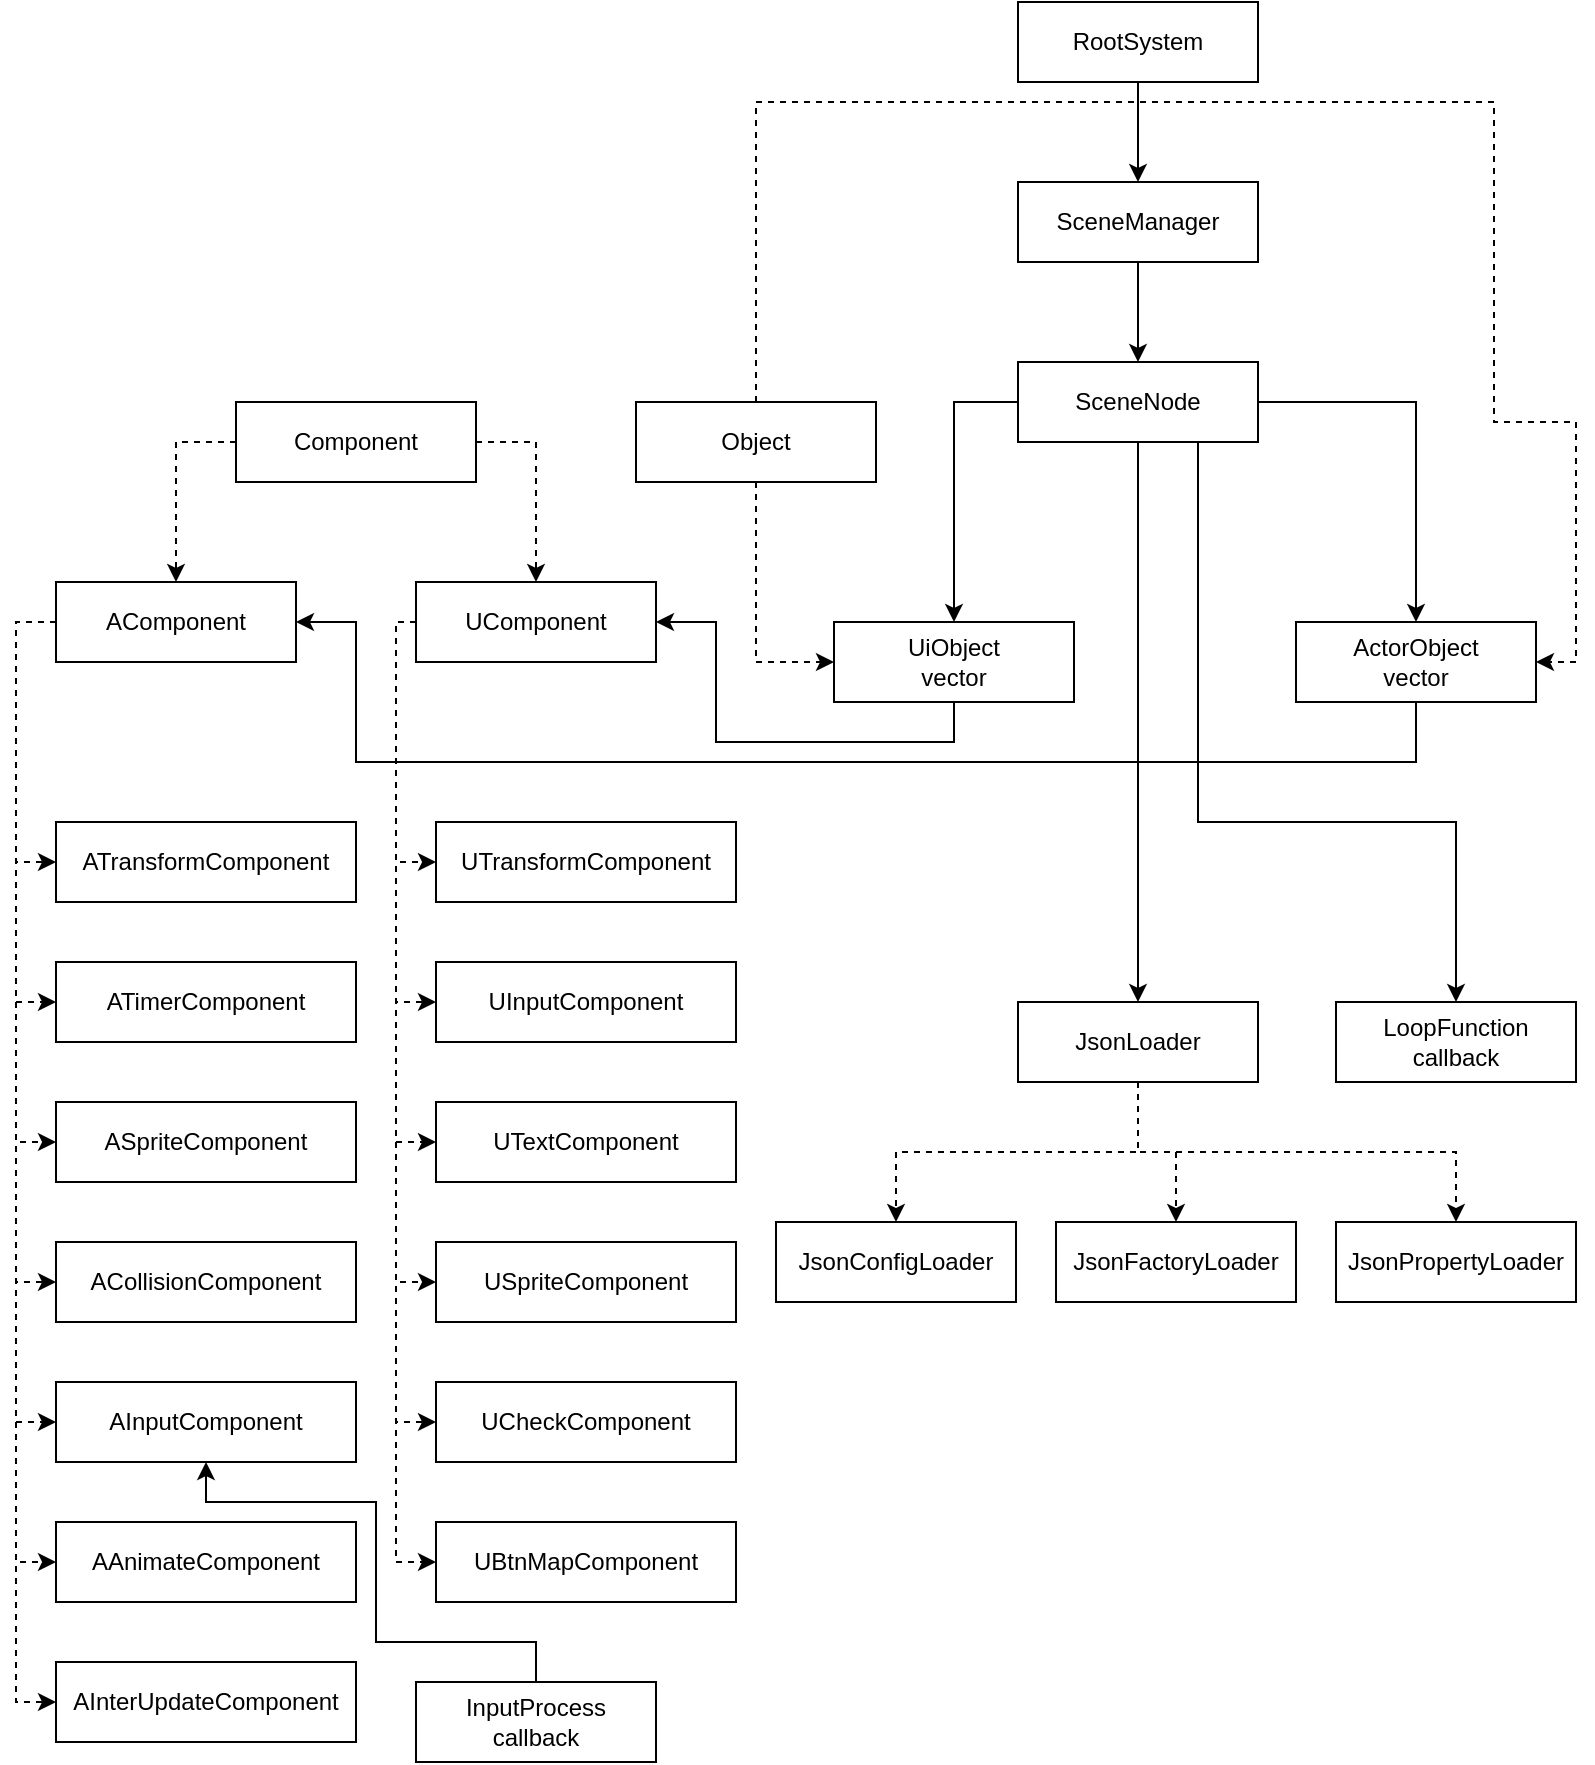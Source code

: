 <mxfile version="14.5.1" type="device" pages="7"><diagram id="i-zujQ5dEQ6vlbc4VQre" name="overview"><mxGraphModel dx="1086" dy="966" grid="1" gridSize="10" guides="1" tooltips="1" connect="1" arrows="1" fold="1" page="1" pageScale="1" pageWidth="827" pageHeight="1169" math="0" shadow="0"><root><mxCell id="0"/><mxCell id="1" parent="0"/><mxCell id="p5UMIm0uXbltQauWtdW1-3" value="" style="edgeStyle=orthogonalEdgeStyle;rounded=0;orthogonalLoop=1;jettySize=auto;html=1;" parent="1" source="p5UMIm0uXbltQauWtdW1-1" target="p5UMIm0uXbltQauWtdW1-2" edge="1"><mxGeometry relative="1" as="geometry"/></mxCell><mxCell id="p5UMIm0uXbltQauWtdW1-1" value="RootSystem" style="rounded=0;whiteSpace=wrap;html=1;" parent="1" vertex="1"><mxGeometry x="521" y="30" width="120" height="40" as="geometry"/></mxCell><mxCell id="p5UMIm0uXbltQauWtdW1-7" value="" style="edgeStyle=orthogonalEdgeStyle;rounded=0;orthogonalLoop=1;jettySize=auto;html=1;exitX=0;exitY=0.5;exitDx=0;exitDy=0;" parent="1" source="p5UMIm0uXbltQauWtdW1-23" target="p5UMIm0uXbltQauWtdW1-6" edge="1"><mxGeometry relative="1" as="geometry"/></mxCell><mxCell id="p5UMIm0uXbltQauWtdW1-9" value="" style="edgeStyle=orthogonalEdgeStyle;rounded=0;orthogonalLoop=1;jettySize=auto;html=1;exitX=1;exitY=0.5;exitDx=0;exitDy=0;" parent="1" source="p5UMIm0uXbltQauWtdW1-23" target="p5UMIm0uXbltQauWtdW1-8" edge="1"><mxGeometry relative="1" as="geometry"/></mxCell><mxCell id="p5UMIm0uXbltQauWtdW1-11" style="edgeStyle=orthogonalEdgeStyle;rounded=0;orthogonalLoop=1;jettySize=auto;html=1;entryX=0.5;entryY=0;entryDx=0;entryDy=0;exitX=0.75;exitY=1;exitDx=0;exitDy=0;" parent="1" source="p5UMIm0uXbltQauWtdW1-23" target="p5UMIm0uXbltQauWtdW1-12" edge="1"><mxGeometry relative="1" as="geometry"><mxPoint x="583" y="330" as="targetPoint"/><Array as="points"><mxPoint x="611" y="440"/><mxPoint x="740" y="440"/></Array></mxGeometry></mxCell><mxCell id="KcJCP5jYLxETghhF4_cM-1" style="edgeStyle=orthogonalEdgeStyle;rounded=0;orthogonalLoop=1;jettySize=auto;html=1;exitX=0.5;exitY=1;exitDx=0;exitDy=0;entryX=0.5;entryY=0;entryDx=0;entryDy=0;" parent="1" source="p5UMIm0uXbltQauWtdW1-2" target="p5UMIm0uXbltQauWtdW1-23" edge="1"><mxGeometry relative="1" as="geometry"/></mxCell><mxCell id="p5UMIm0uXbltQauWtdW1-2" value="SceneManager" style="rounded=0;whiteSpace=wrap;html=1;" parent="1" vertex="1"><mxGeometry x="521" y="120" width="120" height="40" as="geometry"/></mxCell><mxCell id="p5UMIm0uXbltQauWtdW1-13" style="edgeStyle=orthogonalEdgeStyle;rounded=0;orthogonalLoop=1;jettySize=auto;html=1;entryX=0;entryY=0.5;entryDx=0;entryDy=0;dashed=1;" parent="1" source="p5UMIm0uXbltQauWtdW1-4" target="p5UMIm0uXbltQauWtdW1-6" edge="1"><mxGeometry relative="1" as="geometry"/></mxCell><mxCell id="p5UMIm0uXbltQauWtdW1-14" style="edgeStyle=orthogonalEdgeStyle;rounded=0;orthogonalLoop=1;jettySize=auto;html=1;entryX=1;entryY=0.5;entryDx=0;entryDy=0;dashed=1;" parent="1" source="p5UMIm0uXbltQauWtdW1-4" target="p5UMIm0uXbltQauWtdW1-8" edge="1"><mxGeometry relative="1" as="geometry"><Array as="points"><mxPoint x="390" y="80"/><mxPoint x="759" y="80"/><mxPoint x="759" y="240"/><mxPoint x="800" y="240"/><mxPoint x="800" y="360"/></Array></mxGeometry></mxCell><mxCell id="p5UMIm0uXbltQauWtdW1-4" value="Object" style="rounded=0;whiteSpace=wrap;html=1;" parent="1" vertex="1"><mxGeometry x="330" y="230" width="120" height="40" as="geometry"/></mxCell><mxCell id="p5UMIm0uXbltQauWtdW1-21" style="edgeStyle=orthogonalEdgeStyle;rounded=0;orthogonalLoop=1;jettySize=auto;html=1;exitX=0.5;exitY=1;exitDx=0;exitDy=0;entryX=1;entryY=0.5;entryDx=0;entryDy=0;" parent="1" source="p5UMIm0uXbltQauWtdW1-6" target="p5UMIm0uXbltQauWtdW1-18" edge="1"><mxGeometry relative="1" as="geometry"><Array as="points"><mxPoint x="489" y="400"/><mxPoint x="370" y="400"/><mxPoint x="370" y="340"/></Array></mxGeometry></mxCell><mxCell id="p5UMIm0uXbltQauWtdW1-6" value="UiObject&lt;br&gt;vector" style="rounded=0;whiteSpace=wrap;html=1;" parent="1" vertex="1"><mxGeometry x="429" y="340" width="120" height="40" as="geometry"/></mxCell><mxCell id="p5UMIm0uXbltQauWtdW1-22" style="edgeStyle=orthogonalEdgeStyle;rounded=0;orthogonalLoop=1;jettySize=auto;html=1;exitX=0.5;exitY=1;exitDx=0;exitDy=0;entryX=1;entryY=0.5;entryDx=0;entryDy=0;" parent="1" source="p5UMIm0uXbltQauWtdW1-8" target="p5UMIm0uXbltQauWtdW1-17" edge="1"><mxGeometry relative="1" as="geometry"><Array as="points"><mxPoint x="720" y="410"/><mxPoint x="190" y="410"/><mxPoint x="190" y="340"/></Array></mxGeometry></mxCell><mxCell id="p5UMIm0uXbltQauWtdW1-8" value="ActorObject&lt;br&gt;vector" style="rounded=0;whiteSpace=wrap;html=1;" parent="1" vertex="1"><mxGeometry x="660" y="340" width="120" height="40" as="geometry"/></mxCell><mxCell id="p5UMIm0uXbltQauWtdW1-12" value="LoopFunction&lt;br&gt;callback" style="rounded=0;whiteSpace=wrap;html=1;" parent="1" vertex="1"><mxGeometry x="680" y="530" width="120" height="40" as="geometry"/></mxCell><mxCell id="p5UMIm0uXbltQauWtdW1-19" style="edgeStyle=orthogonalEdgeStyle;rounded=0;orthogonalLoop=1;jettySize=auto;html=1;entryX=0.5;entryY=0;entryDx=0;entryDy=0;dashed=1;exitX=0;exitY=0.5;exitDx=0;exitDy=0;" parent="1" source="p5UMIm0uXbltQauWtdW1-15" target="p5UMIm0uXbltQauWtdW1-17" edge="1"><mxGeometry relative="1" as="geometry"/></mxCell><mxCell id="p5UMIm0uXbltQauWtdW1-20" style="edgeStyle=orthogonalEdgeStyle;rounded=0;orthogonalLoop=1;jettySize=auto;html=1;exitX=1;exitY=0.5;exitDx=0;exitDy=0;entryX=0.5;entryY=0;entryDx=0;entryDy=0;dashed=1;" parent="1" source="p5UMIm0uXbltQauWtdW1-15" target="p5UMIm0uXbltQauWtdW1-18" edge="1"><mxGeometry relative="1" as="geometry"/></mxCell><mxCell id="p5UMIm0uXbltQauWtdW1-15" value="Component" style="rounded=0;whiteSpace=wrap;html=1;" parent="1" vertex="1"><mxGeometry x="130" y="230" width="120" height="40" as="geometry"/></mxCell><mxCell id="p5UMIm0uXbltQauWtdW1-33" style="edgeStyle=orthogonalEdgeStyle;rounded=0;orthogonalLoop=1;jettySize=auto;html=1;entryX=0;entryY=0.5;entryDx=0;entryDy=0;exitX=0;exitY=0.5;exitDx=0;exitDy=0;dashed=1;" parent="1" source="p5UMIm0uXbltQauWtdW1-17" target="p5UMIm0uXbltQauWtdW1-26" edge="1"><mxGeometry relative="1" as="geometry"/></mxCell><mxCell id="p5UMIm0uXbltQauWtdW1-34" style="edgeStyle=orthogonalEdgeStyle;rounded=0;orthogonalLoop=1;jettySize=auto;html=1;exitX=0;exitY=0.5;exitDx=0;exitDy=0;entryX=0;entryY=0.5;entryDx=0;entryDy=0;dashed=1;" parent="1" source="p5UMIm0uXbltQauWtdW1-17" target="p5UMIm0uXbltQauWtdW1-27" edge="1"><mxGeometry relative="1" as="geometry"/></mxCell><mxCell id="p5UMIm0uXbltQauWtdW1-35" style="edgeStyle=orthogonalEdgeStyle;rounded=0;orthogonalLoop=1;jettySize=auto;html=1;exitX=0;exitY=0.5;exitDx=0;exitDy=0;entryX=0;entryY=0.5;entryDx=0;entryDy=0;dashed=1;" parent="1" source="p5UMIm0uXbltQauWtdW1-17" target="p5UMIm0uXbltQauWtdW1-28" edge="1"><mxGeometry relative="1" as="geometry"/></mxCell><mxCell id="p5UMIm0uXbltQauWtdW1-36" style="edgeStyle=orthogonalEdgeStyle;rounded=0;orthogonalLoop=1;jettySize=auto;html=1;exitX=0;exitY=0.5;exitDx=0;exitDy=0;entryX=0;entryY=0.5;entryDx=0;entryDy=0;dashed=1;" parent="1" source="p5UMIm0uXbltQauWtdW1-17" target="p5UMIm0uXbltQauWtdW1-29" edge="1"><mxGeometry relative="1" as="geometry"/></mxCell><mxCell id="p5UMIm0uXbltQauWtdW1-37" style="edgeStyle=orthogonalEdgeStyle;rounded=0;orthogonalLoop=1;jettySize=auto;html=1;exitX=0;exitY=0.5;exitDx=0;exitDy=0;entryX=0;entryY=0.5;entryDx=0;entryDy=0;dashed=1;" parent="1" source="p5UMIm0uXbltQauWtdW1-17" target="p5UMIm0uXbltQauWtdW1-30" edge="1"><mxGeometry relative="1" as="geometry"/></mxCell><mxCell id="p5UMIm0uXbltQauWtdW1-38" style="edgeStyle=orthogonalEdgeStyle;rounded=0;orthogonalLoop=1;jettySize=auto;html=1;exitX=0;exitY=0.5;exitDx=0;exitDy=0;entryX=0;entryY=0.5;entryDx=0;entryDy=0;dashed=1;" parent="1" source="p5UMIm0uXbltQauWtdW1-17" target="p5UMIm0uXbltQauWtdW1-31" edge="1"><mxGeometry relative="1" as="geometry"/></mxCell><mxCell id="p5UMIm0uXbltQauWtdW1-39" style="edgeStyle=orthogonalEdgeStyle;rounded=0;orthogonalLoop=1;jettySize=auto;html=1;exitX=0;exitY=0.5;exitDx=0;exitDy=0;entryX=0;entryY=0.5;entryDx=0;entryDy=0;dashed=1;" parent="1" source="p5UMIm0uXbltQauWtdW1-17" target="p5UMIm0uXbltQauWtdW1-32" edge="1"><mxGeometry relative="1" as="geometry"/></mxCell><mxCell id="p5UMIm0uXbltQauWtdW1-17" value="AComponent" style="rounded=0;whiteSpace=wrap;html=1;" parent="1" vertex="1"><mxGeometry x="40" y="320" width="120" height="40" as="geometry"/></mxCell><mxCell id="p5UMIm0uXbltQauWtdW1-42" style="edgeStyle=orthogonalEdgeStyle;rounded=0;orthogonalLoop=1;jettySize=auto;html=1;exitX=0;exitY=0.5;exitDx=0;exitDy=0;entryX=0;entryY=0.5;entryDx=0;entryDy=0;dashed=1;" parent="1" source="p5UMIm0uXbltQauWtdW1-18" target="p5UMIm0uXbltQauWtdW1-40" edge="1"><mxGeometry relative="1" as="geometry"><Array as="points"><mxPoint x="210" y="340"/><mxPoint x="210" y="460"/></Array></mxGeometry></mxCell><mxCell id="p5UMIm0uXbltQauWtdW1-43" style="edgeStyle=orthogonalEdgeStyle;rounded=0;orthogonalLoop=1;jettySize=auto;html=1;exitX=0;exitY=0.5;exitDx=0;exitDy=0;entryX=0;entryY=0.5;entryDx=0;entryDy=0;dashed=1;" parent="1" source="p5UMIm0uXbltQauWtdW1-18" target="p5UMIm0uXbltQauWtdW1-41" edge="1"><mxGeometry relative="1" as="geometry"><Array as="points"><mxPoint x="210" y="340"/><mxPoint x="210" y="530"/></Array></mxGeometry></mxCell><mxCell id="p5UMIm0uXbltQauWtdW1-48" style="edgeStyle=orthogonalEdgeStyle;rounded=0;orthogonalLoop=1;jettySize=auto;html=1;exitX=0;exitY=0.5;exitDx=0;exitDy=0;entryX=0;entryY=0.5;entryDx=0;entryDy=0;dashed=1;" parent="1" source="p5UMIm0uXbltQauWtdW1-18" target="p5UMIm0uXbltQauWtdW1-44" edge="1"><mxGeometry relative="1" as="geometry"><Array as="points"><mxPoint x="210" y="340"/><mxPoint x="210" y="600"/></Array></mxGeometry></mxCell><mxCell id="p5UMIm0uXbltQauWtdW1-49" style="edgeStyle=orthogonalEdgeStyle;rounded=0;orthogonalLoop=1;jettySize=auto;html=1;exitX=0;exitY=0.5;exitDx=0;exitDy=0;entryX=0;entryY=0.5;entryDx=0;entryDy=0;dashed=1;" parent="1" source="p5UMIm0uXbltQauWtdW1-18" target="p5UMIm0uXbltQauWtdW1-47" edge="1"><mxGeometry relative="1" as="geometry"><Array as="points"><mxPoint x="210" y="340"/><mxPoint x="210" y="810"/></Array></mxGeometry></mxCell><mxCell id="p5UMIm0uXbltQauWtdW1-50" style="edgeStyle=orthogonalEdgeStyle;rounded=0;orthogonalLoop=1;jettySize=auto;html=1;exitX=0;exitY=0.5;exitDx=0;exitDy=0;entryX=0;entryY=0.5;entryDx=0;entryDy=0;dashed=1;" parent="1" source="p5UMIm0uXbltQauWtdW1-18" target="p5UMIm0uXbltQauWtdW1-46" edge="1"><mxGeometry relative="1" as="geometry"><Array as="points"><mxPoint x="210" y="340"/><mxPoint x="210" y="740"/></Array></mxGeometry></mxCell><mxCell id="p5UMIm0uXbltQauWtdW1-51" style="edgeStyle=orthogonalEdgeStyle;rounded=0;orthogonalLoop=1;jettySize=auto;html=1;exitX=0;exitY=0.5;exitDx=0;exitDy=0;entryX=0;entryY=0.5;entryDx=0;entryDy=0;dashed=1;" parent="1" source="p5UMIm0uXbltQauWtdW1-18" target="p5UMIm0uXbltQauWtdW1-45" edge="1"><mxGeometry relative="1" as="geometry"><Array as="points"><mxPoint x="210" y="340"/><mxPoint x="210" y="670"/></Array></mxGeometry></mxCell><mxCell id="p5UMIm0uXbltQauWtdW1-18" value="UComponent" style="rounded=0;whiteSpace=wrap;html=1;" parent="1" vertex="1"><mxGeometry x="220" y="320" width="120" height="40" as="geometry"/></mxCell><mxCell id="KcJCP5jYLxETghhF4_cM-2" style="edgeStyle=orthogonalEdgeStyle;rounded=0;orthogonalLoop=1;jettySize=auto;html=1;exitX=0.5;exitY=1;exitDx=0;exitDy=0;entryX=0.5;entryY=0;entryDx=0;entryDy=0;" parent="1" source="p5UMIm0uXbltQauWtdW1-23" target="p5UMIm0uXbltQauWtdW1-52" edge="1"><mxGeometry relative="1" as="geometry"/></mxCell><mxCell id="p5UMIm0uXbltQauWtdW1-23" value="SceneNode" style="rounded=0;whiteSpace=wrap;html=1;" parent="1" vertex="1"><mxGeometry x="521" y="210" width="120" height="40" as="geometry"/></mxCell><mxCell id="p5UMIm0uXbltQauWtdW1-26" value="ATransformComponent" style="rounded=0;whiteSpace=wrap;html=1;" parent="1" vertex="1"><mxGeometry x="40" y="440" width="150" height="40" as="geometry"/></mxCell><mxCell id="p5UMIm0uXbltQauWtdW1-27" value="ATimerComponent" style="rounded=0;whiteSpace=wrap;html=1;" parent="1" vertex="1"><mxGeometry x="40" y="510" width="150" height="40" as="geometry"/></mxCell><mxCell id="p5UMIm0uXbltQauWtdW1-28" value="ASpriteComponent" style="rounded=0;whiteSpace=wrap;html=1;" parent="1" vertex="1"><mxGeometry x="40" y="580" width="150" height="40" as="geometry"/></mxCell><mxCell id="p5UMIm0uXbltQauWtdW1-29" value="ACollisionComponent" style="rounded=0;whiteSpace=wrap;html=1;" parent="1" vertex="1"><mxGeometry x="40" y="650" width="150" height="40" as="geometry"/></mxCell><mxCell id="p5UMIm0uXbltQauWtdW1-30" value="AInputComponent" style="rounded=0;whiteSpace=wrap;html=1;" parent="1" vertex="1"><mxGeometry x="40" y="720" width="150" height="40" as="geometry"/></mxCell><mxCell id="p5UMIm0uXbltQauWtdW1-31" value="AAnimateComponent" style="rounded=0;whiteSpace=wrap;html=1;" parent="1" vertex="1"><mxGeometry x="40" y="790" width="150" height="40" as="geometry"/></mxCell><mxCell id="p5UMIm0uXbltQauWtdW1-32" value="AInterUpdateComponent" style="rounded=0;whiteSpace=wrap;html=1;" parent="1" vertex="1"><mxGeometry x="40" y="860" width="150" height="40" as="geometry"/></mxCell><mxCell id="p5UMIm0uXbltQauWtdW1-40" value="UTransformComponent" style="rounded=0;whiteSpace=wrap;html=1;" parent="1" vertex="1"><mxGeometry x="230" y="440" width="150" height="40" as="geometry"/></mxCell><mxCell id="p5UMIm0uXbltQauWtdW1-41" value="UInputComponent" style="rounded=0;whiteSpace=wrap;html=1;" parent="1" vertex="1"><mxGeometry x="230" y="510" width="150" height="40" as="geometry"/></mxCell><mxCell id="p5UMIm0uXbltQauWtdW1-44" value="UTextComponent" style="rounded=0;whiteSpace=wrap;html=1;" parent="1" vertex="1"><mxGeometry x="230" y="580" width="150" height="40" as="geometry"/></mxCell><mxCell id="p5UMIm0uXbltQauWtdW1-45" value="USpriteComponent" style="rounded=0;whiteSpace=wrap;html=1;" parent="1" vertex="1"><mxGeometry x="230" y="650" width="150" height="40" as="geometry"/></mxCell><mxCell id="p5UMIm0uXbltQauWtdW1-46" value="UCheckComponent" style="rounded=0;whiteSpace=wrap;html=1;" parent="1" vertex="1"><mxGeometry x="230" y="720" width="150" height="40" as="geometry"/></mxCell><mxCell id="p5UMIm0uXbltQauWtdW1-47" value="UBtnMapComponent" style="rounded=0;whiteSpace=wrap;html=1;" parent="1" vertex="1"><mxGeometry x="230" y="790" width="150" height="40" as="geometry"/></mxCell><mxCell id="p5UMIm0uXbltQauWtdW1-59" style="edgeStyle=orthogonalEdgeStyle;rounded=0;orthogonalLoop=1;jettySize=auto;html=1;exitX=0.5;exitY=1;exitDx=0;exitDy=0;entryX=0.5;entryY=0;entryDx=0;entryDy=0;dashed=1;" parent="1" source="p5UMIm0uXbltQauWtdW1-52" target="p5UMIm0uXbltQauWtdW1-56" edge="1"><mxGeometry relative="1" as="geometry"/></mxCell><mxCell id="p5UMIm0uXbltQauWtdW1-60" style="edgeStyle=orthogonalEdgeStyle;rounded=0;orthogonalLoop=1;jettySize=auto;html=1;exitX=0.5;exitY=1;exitDx=0;exitDy=0;entryX=0.5;entryY=0;entryDx=0;entryDy=0;dashed=1;" parent="1" source="p5UMIm0uXbltQauWtdW1-52" target="p5UMIm0uXbltQauWtdW1-57" edge="1"><mxGeometry relative="1" as="geometry"/></mxCell><mxCell id="p5UMIm0uXbltQauWtdW1-61" style="edgeStyle=orthogonalEdgeStyle;rounded=0;orthogonalLoop=1;jettySize=auto;html=1;exitX=0.5;exitY=1;exitDx=0;exitDy=0;entryX=0.5;entryY=0;entryDx=0;entryDy=0;dashed=1;" parent="1" source="p5UMIm0uXbltQauWtdW1-52" target="p5UMIm0uXbltQauWtdW1-58" edge="1"><mxGeometry relative="1" as="geometry"/></mxCell><mxCell id="p5UMIm0uXbltQauWtdW1-52" value="JsonLoader" style="rounded=0;whiteSpace=wrap;html=1;" parent="1" vertex="1"><mxGeometry x="521" y="530" width="120" height="40" as="geometry"/></mxCell><mxCell id="p5UMIm0uXbltQauWtdW1-56" value="JsonConfigLoader" style="rounded=0;whiteSpace=wrap;html=1;" parent="1" vertex="1"><mxGeometry x="400" y="640" width="120" height="40" as="geometry"/></mxCell><mxCell id="p5UMIm0uXbltQauWtdW1-57" value="JsonFactoryLoader" style="rounded=0;whiteSpace=wrap;html=1;" parent="1" vertex="1"><mxGeometry x="540" y="640" width="120" height="40" as="geometry"/></mxCell><mxCell id="p5UMIm0uXbltQauWtdW1-58" value="JsonPropertyLoader" style="rounded=0;whiteSpace=wrap;html=1;" parent="1" vertex="1"><mxGeometry x="680" y="640" width="120" height="40" as="geometry"/></mxCell><mxCell id="cxFIX2kkdNJaNjlc8_Yx-2" style="edgeStyle=orthogonalEdgeStyle;rounded=0;orthogonalLoop=1;jettySize=auto;html=1;exitX=0.5;exitY=0;exitDx=0;exitDy=0;entryX=0.5;entryY=1;entryDx=0;entryDy=0;endArrow=classic;endFill=1;" parent="1" source="cxFIX2kkdNJaNjlc8_Yx-1" target="p5UMIm0uXbltQauWtdW1-30" edge="1"><mxGeometry relative="1" as="geometry"><Array as="points"><mxPoint x="280" y="850"/><mxPoint x="200" y="850"/><mxPoint x="200" y="780"/><mxPoint x="115" y="780"/></Array></mxGeometry></mxCell><mxCell id="cxFIX2kkdNJaNjlc8_Yx-1" value="InputProcess&lt;br&gt;callback" style="rounded=0;whiteSpace=wrap;html=1;" parent="1" vertex="1"><mxGeometry x="220" y="870" width="120" height="40" as="geometry"/></mxCell></root></mxGraphModel></diagram><diagram id="owmBJOD0e_2RTkgAAMop" name="object"><mxGraphModel dx="1086" dy="966" grid="1" gridSize="10" guides="1" tooltips="1" connect="1" arrows="1" fold="1" page="1" pageScale="1" pageWidth="827" pageHeight="1169" math="0" shadow="0"><root><mxCell id="PRhLe9VkDgwGsLQ6L8ob-0"/><mxCell id="PRhLe9VkDgwGsLQ6L8ob-1" parent="PRhLe9VkDgwGsLQ6L8ob-0"/><mxCell id="my6Zg6qKWwC9MMHfMhhs-4" value="Object" style="swimlane;fontStyle=1;align=center;verticalAlign=top;childLayout=stackLayout;horizontal=1;startSize=30;horizontalStack=0;resizeParent=1;resizeParentMax=0;resizeLast=0;collapsible=1;marginBottom=0;" parent="PRhLe9VkDgwGsLQ6L8ob-1" vertex="1"><mxGeometry x="44" y="50" width="370" height="380" as="geometry"><mxRectangle x="40" y="10" width="70" height="30" as="alternateBounds"/></mxGeometry></mxCell><mxCell id="my6Zg6qKWwC9MMHfMhhs-5" value="- mName : const std::string&#10;- mActive : bool&#10;- mSceneNodePtr : ScenePtr" style="text;strokeColor=none;fillColor=none;align=left;verticalAlign=top;spacingLeft=4;spacingRight=4;overflow=hidden;rotatable=0;points=[[0,0.5],[1,0.5]];portConstraint=eastwest;" parent="my6Zg6qKWwC9MMHfMhhs-4" vertex="1"><mxGeometry y="30" width="370" height="130" as="geometry"/></mxCell><mxCell id="my6Zg6qKWwC9MMHfMhhs-6" value="" style="line;strokeWidth=1;fillColor=none;align=left;verticalAlign=middle;spacingTop=-1;spacingLeft=3;spacingRight=3;rotatable=0;labelPosition=right;points=[];portConstraint=eastwest;" parent="my6Zg6qKWwC9MMHfMhhs-4" vertex="1"><mxGeometry y="160" width="370" height="8" as="geometry"/></mxCell><mxCell id="my6Zg6qKWwC9MMHfMhhs-7" value="+ Object(std::string _name, SceneNode* _scene, bool _active)&#10;+ GetObjName() : std::string name&#10;+ IsObjActive() : bool active&#10;+ SetObjActive(bool _active) : void&#10;+ GetSceneNodePtr() : ScenePtr" style="text;strokeColor=none;fillColor=none;align=left;verticalAlign=top;spacingLeft=4;spacingRight=4;overflow=hidden;rotatable=0;points=[[0,0.5],[1,0.5]];portConstraint=eastwest;" parent="my6Zg6qKWwC9MMHfMhhs-4" vertex="1"><mxGeometry y="168" width="370" height="212" as="geometry"/></mxCell><mxCell id="fmr1DEFUinNTbdH87ITZ-11" style="edgeStyle=orthogonalEdgeStyle;rounded=0;orthogonalLoop=1;jettySize=auto;html=1;exitX=0.5;exitY=0;exitDx=0;exitDy=0;endArrow=block;endFill=0;entryX=0.435;entryY=1;entryDx=0;entryDy=0;entryPerimeter=0;" parent="PRhLe9VkDgwGsLQ6L8ob-1" source="Uyg-iUN38q3Th1uPClao-1" target="my6Zg6qKWwC9MMHfMhhs-7" edge="1"><mxGeometry relative="1" as="geometry"><mxPoint x="210" y="430" as="targetPoint"/></mxGeometry></mxCell><mxCell id="Uyg-iUN38q3Th1uPClao-1" value="UiObject" style="swimlane;fontStyle=1;align=center;verticalAlign=top;childLayout=stackLayout;horizontal=1;startSize=30;horizontalStack=0;resizeParent=1;resizeParentMax=0;resizeLast=0;collapsible=1;marginBottom=0;" parent="PRhLe9VkDgwGsLQ6L8ob-1" vertex="1"><mxGeometry x="10" y="530" width="390" height="410" as="geometry"><mxRectangle x="40" y="10" width="70" height="30" as="alternateBounds"/></mxGeometry></mxCell><mxCell id="Uyg-iUN38q3Th1uPClao-2" value="- mUCompsMap : std::unordered_map&lt;std::string, UComponent*&gt;&#10;- mUCompsArray : std::vector&lt;UComponents*&gt;&#10;//- mInitFuncPtr : funcptr&#10;- mUiUpdateOrder : int" style="text;strokeColor=none;fillColor=none;align=left;verticalAlign=top;spacingLeft=4;spacingRight=4;overflow=hidden;rotatable=0;points=[[0,0.5],[1,0.5]];portConstraint=eastwest;" parent="Uyg-iUN38q3Th1uPClao-1" vertex="1"><mxGeometry y="30" width="390" height="150" as="geometry"/></mxCell><mxCell id="Uyg-iUN38q3Th1uPClao-3" value="" style="line;strokeWidth=1;fillColor=none;align=left;verticalAlign=middle;spacingTop=-1;spacingLeft=3;spacingRight=3;rotatable=0;labelPosition=right;points=[];portConstraint=eastwest;" parent="Uyg-iUN38q3Th1uPClao-1" vertex="1"><mxGeometry y="180" width="390" height="8" as="geometry"/></mxCell><mxCell id="Uyg-iUN38q3Th1uPClao-4" value="+ UiObject(std::string _name, SceneNode* _scene, int _order)&#10;+ GetUComponent(std::string _name) : UComponent* comPointer&#10;//- CheckUiEvent() : void&#10;+ AddUComponent(UComponent* _comp) : void&#10;+ GetUpdateOrder() : int" style="text;strokeColor=none;fillColor=none;align=left;verticalAlign=top;spacingLeft=4;spacingRight=4;overflow=hidden;rotatable=0;points=[[0,0.5],[1,0.5]];portConstraint=eastwest;" parent="Uyg-iUN38q3Th1uPClao-1" vertex="1"><mxGeometry y="188" width="390" height="222" as="geometry"/></mxCell><mxCell id="fmr1DEFUinNTbdH87ITZ-13" style="edgeStyle=orthogonalEdgeStyle;rounded=0;orthogonalLoop=1;jettySize=auto;html=1;exitX=0.5;exitY=0;exitDx=0;exitDy=0;endArrow=block;endFill=0;" parent="PRhLe9VkDgwGsLQ6L8ob-1" source="fmr1DEFUinNTbdH87ITZ-0" edge="1"><mxGeometry relative="1" as="geometry"><mxPoint x="314" y="429" as="targetPoint"/></mxGeometry></mxCell><mxCell id="fmr1DEFUinNTbdH87ITZ-0" value="ActorObject" style="swimlane;fontStyle=1;align=center;verticalAlign=top;childLayout=stackLayout;horizontal=1;startSize=30;horizontalStack=0;resizeParent=1;resizeParentMax=0;resizeLast=0;collapsible=1;marginBottom=0;" parent="PRhLe9VkDgwGsLQ6L8ob-1" vertex="1"><mxGeometry x="414" y="530" width="400" height="410" as="geometry"><mxRectangle x="40" y="10" width="70" height="30" as="alternateBounds"/></mxGeometry></mxCell><mxCell id="fmr1DEFUinNTbdH87ITZ-1" value="- mACompsMap : std::unordered_map&lt;std::string, AComponent*&gt;&#10;- mACompsArray : std::vector&lt;AComponents*&gt;&#10;//- mInitFuncPtr : funcptr&#10;- mActorUpdateOrder : int" style="text;strokeColor=none;fillColor=none;align=left;verticalAlign=top;spacingLeft=4;spacingRight=4;overflow=hidden;rotatable=0;points=[[0,0.5],[1,0.5]];portConstraint=eastwest;" parent="fmr1DEFUinNTbdH87ITZ-0" vertex="1"><mxGeometry y="30" width="400" height="150" as="geometry"/></mxCell><mxCell id="fmr1DEFUinNTbdH87ITZ-2" value="" style="line;strokeWidth=1;fillColor=none;align=left;verticalAlign=middle;spacingTop=-1;spacingLeft=3;spacingRight=3;rotatable=0;labelPosition=right;points=[];portConstraint=eastwest;" parent="fmr1DEFUinNTbdH87ITZ-0" vertex="1"><mxGeometry y="180" width="400" height="8" as="geometry"/></mxCell><mxCell id="fmr1DEFUinNTbdH87ITZ-3" value="+ ActorObject(std::string _name, SceneNode* _scene, int _order)&#10;+ GetAComponent(std::string _name) : AComponent* comPointer&#10;//- CheckActorEvent() : void&#10;+ AddAComponent(AComponent* _comp) : void&#10;+ GetUpdateOrder() : int" style="text;strokeColor=none;fillColor=none;align=left;verticalAlign=top;spacingLeft=4;spacingRight=4;overflow=hidden;rotatable=0;points=[[0,0.5],[1,0.5]];portConstraint=eastwest;" parent="fmr1DEFUinNTbdH87ITZ-0" vertex="1"><mxGeometry y="188" width="400" height="222" as="geometry"/></mxCell><mxCell id="fmr1DEFUinNTbdH87ITZ-7" style="edgeStyle=orthogonalEdgeStyle;rounded=0;orthogonalLoop=1;jettySize=auto;html=1;exitX=0;exitY=0.5;exitDx=0;exitDy=0;entryX=1.005;entryY=0.066;entryDx=0;entryDy=0;dashed=1;endArrow=block;endFill=0;entryPerimeter=0;" parent="PRhLe9VkDgwGsLQ6L8ob-1" source="fmr1DEFUinNTbdH87ITZ-4" target="my6Zg6qKWwC9MMHfMhhs-4" edge="1"><mxGeometry relative="1" as="geometry"/></mxCell><mxCell id="fmr1DEFUinNTbdH87ITZ-4" value="«interface»&lt;br&gt;&lt;b&gt;Init() : void&lt;/b&gt;" style="html=1;" parent="PRhLe9VkDgwGsLQ6L8ob-1" vertex="1"><mxGeometry x="519" y="50" width="290" height="50" as="geometry"/></mxCell><mxCell id="fmr1DEFUinNTbdH87ITZ-8" style="edgeStyle=orthogonalEdgeStyle;rounded=0;orthogonalLoop=1;jettySize=auto;html=1;exitX=0;exitY=0.5;exitDx=0;exitDy=0;dashed=1;endArrow=block;endFill=0;entryX=1.005;entryY=0.175;entryDx=0;entryDy=0;entryPerimeter=0;" parent="PRhLe9VkDgwGsLQ6L8ob-1" source="fmr1DEFUinNTbdH87ITZ-5" target="my6Zg6qKWwC9MMHfMhhs-7" edge="1"><mxGeometry relative="1" as="geometry"><mxPoint x="429" y="344" as="targetPoint"/></mxGeometry></mxCell><mxCell id="fmr1DEFUinNTbdH87ITZ-5" value="«interface»&lt;br&gt;&lt;b&gt;UpdateComponents(float _deltatime) : void&lt;/b&gt;" style="html=1;" parent="PRhLe9VkDgwGsLQ6L8ob-1" vertex="1"><mxGeometry x="519" y="230" width="290" height="50" as="geometry"/></mxCell><mxCell id="fmr1DEFUinNTbdH87ITZ-9" style="edgeStyle=orthogonalEdgeStyle;rounded=0;orthogonalLoop=1;jettySize=auto;html=1;exitX=0;exitY=0.5;exitDx=0;exitDy=0;dashed=1;endArrow=block;endFill=0;entryX=1.008;entryY=0.599;entryDx=0;entryDy=0;entryPerimeter=0;" parent="PRhLe9VkDgwGsLQ6L8ob-1" source="fmr1DEFUinNTbdH87ITZ-6" target="my6Zg6qKWwC9MMHfMhhs-7" edge="1"><mxGeometry relative="1" as="geometry"><mxPoint x="410" y="346" as="targetPoint"/></mxGeometry></mxCell><mxCell id="fmr1DEFUinNTbdH87ITZ-6" value="«interface»&lt;br&gt;&lt;b&gt;Destory() : void&lt;/b&gt;" style="html=1;" parent="PRhLe9VkDgwGsLQ6L8ob-1" vertex="1"><mxGeometry x="524" y="320" width="290" height="50" as="geometry"/></mxCell><mxCell id="pbOe1ALrVYnTTTScK0VM-1" style="edgeStyle=orthogonalEdgeStyle;rounded=0;orthogonalLoop=1;jettySize=auto;html=1;exitX=0;exitY=0.5;exitDx=0;exitDy=0;entryX=1.003;entryY=0.654;entryDx=0;entryDy=0;endArrow=block;endFill=0;dashed=1;entryPerimeter=0;" parent="PRhLe9VkDgwGsLQ6L8ob-1" source="pbOe1ALrVYnTTTScK0VM-0" target="my6Zg6qKWwC9MMHfMhhs-5" edge="1"><mxGeometry relative="1" as="geometry"/></mxCell><mxCell id="pbOe1ALrVYnTTTScK0VM-0" value="«interface»&lt;br&gt;&lt;b&gt;Update(float _deltatime) : void&lt;/b&gt;" style="html=1;" parent="PRhLe9VkDgwGsLQ6L8ob-1" vertex="1"><mxGeometry x="519" y="140" width="290" height="50" as="geometry"/></mxCell><mxCell id="kQhwPk9vUn5uKs8UOBH0-0" value="«interface»&lt;br&gt;&lt;b&gt;Init() : void&lt;/b&gt;" style="html=1;" parent="PRhLe9VkDgwGsLQ6L8ob-1" vertex="1"><mxGeometry x="519" y="50" width="290" height="50" as="geometry"/></mxCell><mxCell id="kQhwPk9vUn5uKs8UOBH0-1" value="«interface»&lt;br&gt;&lt;b&gt;UpdateComponents(float _deltatime) : void&lt;/b&gt;" style="html=1;" parent="PRhLe9VkDgwGsLQ6L8ob-1" vertex="1"><mxGeometry x="519" y="230" width="290" height="50" as="geometry"/></mxCell><mxCell id="kQhwPk9vUn5uKs8UOBH0-2" value="«interface»&lt;br&gt;&lt;b&gt;Destory() : void&lt;/b&gt;" style="html=1;" parent="PRhLe9VkDgwGsLQ6L8ob-1" vertex="1"><mxGeometry x="524" y="320" width="290" height="50" as="geometry"/></mxCell><mxCell id="kQhwPk9vUn5uKs8UOBH0-3" value="«interface»&lt;br&gt;&lt;b&gt;Update(float _deltatime) : void&lt;/b&gt;" style="html=1;" parent="PRhLe9VkDgwGsLQ6L8ob-1" vertex="1"><mxGeometry x="519" y="140" width="290" height="50" as="geometry"/></mxCell><mxCell id="kQhwPk9vUn5uKs8UOBH0-4" style="edgeStyle=orthogonalEdgeStyle;rounded=0;orthogonalLoop=1;jettySize=auto;html=1;exitX=0;exitY=0.5;exitDx=0;exitDy=0;dashed=1;endArrow=block;endFill=0;entryX=1.008;entryY=0.599;entryDx=0;entryDy=0;entryPerimeter=0;" parent="PRhLe9VkDgwGsLQ6L8ob-1" source="kQhwPk9vUn5uKs8UOBH0-2" edge="1"><mxGeometry relative="1" as="geometry"><mxPoint x="416.96" y="344.988" as="targetPoint"/></mxGeometry></mxCell><mxCell id="kQhwPk9vUn5uKs8UOBH0-5" style="edgeStyle=orthogonalEdgeStyle;rounded=0;orthogonalLoop=1;jettySize=auto;html=1;exitX=0;exitY=0.5;exitDx=0;exitDy=0;dashed=1;endArrow=block;endFill=0;entryX=1.005;entryY=0.175;entryDx=0;entryDy=0;entryPerimeter=0;" parent="PRhLe9VkDgwGsLQ6L8ob-1" source="kQhwPk9vUn5uKs8UOBH0-1" edge="1"><mxGeometry relative="1" as="geometry"><mxPoint x="415.85" y="255.1" as="targetPoint"/></mxGeometry></mxCell><mxCell id="kQhwPk9vUn5uKs8UOBH0-6" style="edgeStyle=orthogonalEdgeStyle;rounded=0;orthogonalLoop=1;jettySize=auto;html=1;exitX=0;exitY=0.5;exitDx=0;exitDy=0;entryX=1.003;entryY=0.654;entryDx=0;entryDy=0;endArrow=block;endFill=0;dashed=1;entryPerimeter=0;" parent="PRhLe9VkDgwGsLQ6L8ob-1" source="kQhwPk9vUn5uKs8UOBH0-3" edge="1"><mxGeometry relative="1" as="geometry"><mxPoint x="415.11" y="165.02" as="targetPoint"/></mxGeometry></mxCell></root></mxGraphModel></diagram><diagram id="WlH5GnYHnf1Wc7hTeycY" name="component"><mxGraphModel dx="1086" dy="966" grid="1" gridSize="10" guides="1" tooltips="1" connect="1" arrows="1" fold="1" page="1" pageScale="1" pageWidth="827" pageHeight="1169" math="0" shadow="0"><root><mxCell id="4tXbLVF8O8390oHZsEwj-0"/><mxCell id="4tXbLVF8O8390oHZsEwj-1" parent="4tXbLVF8O8390oHZsEwj-0"/><mxCell id="ewyxZo9Y-ExeLKeV0lED-0" value="Component" style="swimlane;fontStyle=1;align=center;verticalAlign=top;childLayout=stackLayout;horizontal=1;startSize=30;horizontalStack=0;resizeParent=1;resizeParentMax=0;resizeLast=0;collapsible=1;marginBottom=0;" parent="4tXbLVF8O8390oHZsEwj-1" vertex="1"><mxGeometry x="44" y="50" width="370" height="150" as="geometry"><mxRectangle x="40" y="10" width="70" height="30" as="alternateBounds"/></mxGeometry></mxCell><mxCell id="ewyxZo9Y-ExeLKeV0lED-1" value="- mName : const std::string&#10;- mActive : bool" style="text;strokeColor=none;fillColor=none;align=left;verticalAlign=top;spacingLeft=4;spacingRight=4;overflow=hidden;rotatable=0;points=[[0,0.5],[1,0.5]];portConstraint=eastwest;" parent="ewyxZo9Y-ExeLKeV0lED-0" vertex="1"><mxGeometry y="30" width="370" height="40" as="geometry"/></mxCell><mxCell id="ewyxZo9Y-ExeLKeV0lED-2" value="" style="line;strokeWidth=1;fillColor=none;align=left;verticalAlign=middle;spacingTop=-1;spacingLeft=3;spacingRight=3;rotatable=0;labelPosition=right;points=[];portConstraint=eastwest;" parent="ewyxZo9Y-ExeLKeV0lED-0" vertex="1"><mxGeometry y="70" width="370" height="8" as="geometry"/></mxCell><mxCell id="ewyxZo9Y-ExeLKeV0lED-3" value="+ Component(std::string _name, bool _active)&#10;+ GetCompName() : std::string name&#10;+ IsCompActive() : bool active&#10;+ SetCompActive(bool _active) : void" style="text;strokeColor=none;fillColor=none;align=left;verticalAlign=top;spacingLeft=4;spacingRight=4;overflow=hidden;rotatable=0;points=[[0,0.5],[1,0.5]];portConstraint=eastwest;" parent="ewyxZo9Y-ExeLKeV0lED-0" vertex="1"><mxGeometry y="78" width="370" height="72" as="geometry"/></mxCell><mxCell id="srVi_MX_NSY-p1VGNi7F-0" style="edgeStyle=orthogonalEdgeStyle;rounded=0;orthogonalLoop=1;jettySize=auto;html=1;exitX=0;exitY=0.5;exitDx=0;exitDy=0;dashed=1;endArrow=block;endFill=0;" parent="4tXbLVF8O8390oHZsEwj-1" source="srVi_MX_NSY-p1VGNi7F-1" target="ewyxZo9Y-ExeLKeV0lED-0" edge="1"><mxGeometry relative="1" as="geometry"><mxPoint x="519" y="75" as="sourcePoint"/><mxPoint x="416" y="75" as="targetPoint"/></mxGeometry></mxCell><mxCell id="srVi_MX_NSY-p1VGNi7F-1" value="«interface»&lt;br&gt;&lt;b&gt;CompInit() : void&lt;/b&gt;" style="html=1;" parent="4tXbLVF8O8390oHZsEwj-1" vertex="1"><mxGeometry x="519" y="10" width="290" height="50" as="geometry"/></mxCell><mxCell id="srVi_MX_NSY-p1VGNi7F-9" style="edgeStyle=orthogonalEdgeStyle;rounded=0;orthogonalLoop=1;jettySize=auto;html=1;exitX=0;exitY=0.5;exitDx=0;exitDy=0;entryX=0.995;entryY=0.625;entryDx=0;entryDy=0;entryPerimeter=0;dashed=1;endArrow=block;endFill=0;" parent="4tXbLVF8O8390oHZsEwj-1" source="srVi_MX_NSY-p1VGNi7F-3" target="ewyxZo9Y-ExeLKeV0lED-2" edge="1"><mxGeometry relative="1" as="geometry"/></mxCell><mxCell id="srVi_MX_NSY-p1VGNi7F-3" value="«interface»&lt;br&gt;&lt;b&gt;Comp&lt;/b&gt;&lt;b&gt;Destory() : void&lt;/b&gt;" style="html=1;" parent="4tXbLVF8O8390oHZsEwj-1" vertex="1"><mxGeometry x="519" y="150" width="290" height="50" as="geometry"/></mxCell><mxCell id="srVi_MX_NSY-p1VGNi7F-4" value="«interface»&lt;br&gt;&lt;b&gt;Comp&lt;/b&gt;&lt;b&gt;Update(float _deltatime) : void&lt;/b&gt;" style="html=1;" parent="4tXbLVF8O8390oHZsEwj-1" vertex="1"><mxGeometry x="519" y="80" width="290" height="50" as="geometry"/></mxCell><mxCell id="srVi_MX_NSY-p1VGNi7F-7" style="edgeStyle=orthogonalEdgeStyle;rounded=0;orthogonalLoop=1;jettySize=auto;html=1;exitX=0;exitY=0.5;exitDx=0;exitDy=0;endArrow=block;endFill=0;dashed=1;" parent="4tXbLVF8O8390oHZsEwj-1" source="srVi_MX_NSY-p1VGNi7F-4" edge="1"><mxGeometry relative="1" as="geometry"><mxPoint x="414" y="125" as="targetPoint"/></mxGeometry></mxCell><mxCell id="5QpoSxAuwDAD-H0-vkTU-0" style="edgeStyle=orthogonalEdgeStyle;rounded=0;orthogonalLoop=1;jettySize=auto;html=1;exitX=0.5;exitY=0;exitDx=0;exitDy=0;entryX=0.462;entryY=1;entryDx=0;entryDy=0;entryPerimeter=0;endArrow=block;endFill=0;" parent="4tXbLVF8O8390oHZsEwj-1" source="q2MJEVknSH6kv0D1Ir5X-0" target="ewyxZo9Y-ExeLKeV0lED-3" edge="1"><mxGeometry relative="1" as="geometry"/></mxCell><mxCell id="q2MJEVknSH6kv0D1Ir5X-0" value="UComponent" style="swimlane;fontStyle=1;align=center;verticalAlign=top;childLayout=stackLayout;horizontal=1;startSize=30;horizontalStack=0;resizeParent=1;resizeParentMax=0;resizeLast=0;collapsible=1;marginBottom=0;" parent="4tXbLVF8O8390oHZsEwj-1" vertex="1"><mxGeometry x="20" y="320" width="390" height="330" as="geometry"><mxRectangle x="40" y="10" width="70" height="30" as="alternateBounds"/></mxGeometry></mxCell><mxCell id="q2MJEVknSH6kv0D1Ir5X-1" value="- mUObjOwner : UiObject*&#10;- mUCUpdateOrder : int" style="text;strokeColor=none;fillColor=none;align=left;verticalAlign=top;spacingLeft=4;spacingRight=4;overflow=hidden;rotatable=0;points=[[0,0.5],[1,0.5]];portConstraint=eastwest;" parent="q2MJEVknSH6kv0D1Ir5X-0" vertex="1"><mxGeometry y="30" width="390" height="140" as="geometry"/></mxCell><mxCell id="q2MJEVknSH6kv0D1Ir5X-2" value="" style="line;strokeWidth=1;fillColor=none;align=left;verticalAlign=middle;spacingTop=-1;spacingLeft=3;spacingRight=3;rotatable=0;labelPosition=right;points=[];portConstraint=eastwest;" parent="q2MJEVknSH6kv0D1Ir5X-0" vertex="1"><mxGeometry y="170" width="390" height="8" as="geometry"/></mxCell><mxCell id="q2MJEVknSH6kv0D1Ir5X-3" value="+ UComponent(std::string _name, UiObject* _owner, &#10;        int _order)&#10;+ GetUiObjOwner() : UiObject*&#10;+ GetUCUpdateOrder() : int" style="text;strokeColor=none;fillColor=none;align=left;verticalAlign=top;spacingLeft=4;spacingRight=4;overflow=hidden;rotatable=0;points=[[0,0.5],[1,0.5]];portConstraint=eastwest;" parent="q2MJEVknSH6kv0D1Ir5X-0" vertex="1"><mxGeometry y="178" width="390" height="152" as="geometry"/></mxCell><mxCell id="5QpoSxAuwDAD-H0-vkTU-1" style="edgeStyle=orthogonalEdgeStyle;rounded=0;orthogonalLoop=1;jettySize=auto;html=1;exitX=0.5;exitY=0;exitDx=0;exitDy=0;entryX=0.73;entryY=1;entryDx=0;entryDy=0;entryPerimeter=0;endArrow=block;endFill=0;" parent="4tXbLVF8O8390oHZsEwj-1" source="q2MJEVknSH6kv0D1Ir5X-4" target="ewyxZo9Y-ExeLKeV0lED-3" edge="1"><mxGeometry relative="1" as="geometry"/></mxCell><mxCell id="q2MJEVknSH6kv0D1Ir5X-4" value="AComponent" style="swimlane;fontStyle=1;align=center;verticalAlign=top;childLayout=stackLayout;horizontal=1;startSize=30;horizontalStack=0;resizeParent=1;resizeParentMax=0;resizeLast=0;collapsible=1;marginBottom=0;" parent="4tXbLVF8O8390oHZsEwj-1" vertex="1"><mxGeometry x="430" y="320" width="390" height="330" as="geometry"><mxRectangle x="40" y="10" width="70" height="30" as="alternateBounds"/></mxGeometry></mxCell><mxCell id="q2MJEVknSH6kv0D1Ir5X-5" value="- mAObjOwner : ActorObject*&#10;- mACUpdateOrder : int" style="text;strokeColor=none;fillColor=none;align=left;verticalAlign=top;spacingLeft=4;spacingRight=4;overflow=hidden;rotatable=0;points=[[0,0.5],[1,0.5]];portConstraint=eastwest;" parent="q2MJEVknSH6kv0D1Ir5X-4" vertex="1"><mxGeometry y="30" width="390" height="140" as="geometry"/></mxCell><mxCell id="q2MJEVknSH6kv0D1Ir5X-6" value="" style="line;strokeWidth=1;fillColor=none;align=left;verticalAlign=middle;spacingTop=-1;spacingLeft=3;spacingRight=3;rotatable=0;labelPosition=right;points=[];portConstraint=eastwest;" parent="q2MJEVknSH6kv0D1Ir5X-4" vertex="1"><mxGeometry y="170" width="390" height="8" as="geometry"/></mxCell><mxCell id="q2MJEVknSH6kv0D1Ir5X-7" value="+ AComponent(std::string _name, ActorObject* _owner,&#10;        int _order)&#10;+ GetActorObjOwner() : ActorObject*&#10;+ GetACUpdateOrder() : int" style="text;strokeColor=none;fillColor=none;align=left;verticalAlign=top;spacingLeft=4;spacingRight=4;overflow=hidden;rotatable=0;points=[[0,0.5],[1,0.5]];portConstraint=eastwest;" parent="q2MJEVknSH6kv0D1Ir5X-4" vertex="1"><mxGeometry y="178" width="390" height="152" as="geometry"/></mxCell></root></mxGraphModel></diagram><diagram id="H3js4VUHUuYChkUL4GyF" name="ucomponent"><mxGraphModel dx="1086" dy="966" grid="1" gridSize="10" guides="1" tooltips="1" connect="1" arrows="1" fold="1" page="1" pageScale="1" pageWidth="827" pageHeight="1169" math="0" shadow="0"><root><mxCell id="bta4Iq8Ccety0eLzmp0a-0"/><mxCell id="bta4Iq8Ccety0eLzmp0a-1" parent="bta4Iq8Ccety0eLzmp0a-0"/><mxCell id="49QmaxugJGjUsuM6JJhY-4" value="UComponent" style="rounded=0;whiteSpace=wrap;html=1;" parent="bta4Iq8Ccety0eLzmp0a-1" vertex="1"><mxGeometry x="10" y="10" width="120" height="40" as="geometry"/></mxCell><mxCell id="yHY0GcSCthPLpxuR5ky2-0" value="UTransformComponent" style="swimlane;fontStyle=1;align=center;verticalAlign=top;childLayout=stackLayout;horizontal=1;startSize=30;horizontalStack=0;resizeParent=1;resizeParentMax=0;resizeLast=0;collapsible=1;marginBottom=0;" parent="bta4Iq8Ccety0eLzmp0a-1" vertex="1"><mxGeometry x="10" y="70" width="370" height="440" as="geometry"><mxRectangle x="40" y="10" width="70" height="30" as="alternateBounds"/></mxGeometry></mxCell><mxCell id="yHY0GcSCthPLpxuR5ky2-1" value="- mPosition : Float3&#10;- mRotation : Float3&#10;- mScale : Float3&#10;- mWorldMat : Matrixf4x4" style="text;strokeColor=none;fillColor=none;align=left;verticalAlign=top;spacingLeft=4;spacingRight=4;overflow=hidden;rotatable=0;points=[[0,0.5],[1,0.5]];portConstraint=eastwest;" parent="yHY0GcSCthPLpxuR5ky2-0" vertex="1"><mxGeometry y="30" width="370" height="70" as="geometry"/></mxCell><mxCell id="yHY0GcSCthPLpxuR5ky2-2" value="" style="line;strokeWidth=1;fillColor=none;align=left;verticalAlign=middle;spacingTop=-1;spacingLeft=3;spacingRight=3;rotatable=0;labelPosition=right;points=[];portConstraint=eastwest;" parent="yHY0GcSCthPLpxuR5ky2-0" vertex="1"><mxGeometry y="100" width="370" height="8" as="geometry"/></mxCell><mxCell id="yHY0GcSCthPLpxuR5ky2-3" value="+ UTransfornComponent(std::string _name, UiObject* _owner,&#10;        int _order, bool _active, Float3 _initValue)&#10;+ SetPosition(Float3 _pos) : void&#10;+ GetPosition() : Float3&#10;+ SetRotation(Float3 _angle) : void&#10;+ GetRotation() : Float3&#10;+ SetScale(Float3 _factor) : void&#10;+ GetScale() : Float3&#10;+ GettransformMatrix() : Matricf4x4&#10;- UpdateWorldMatrix() : void&#10;+ Translate(Float3 _pos) : void&#10;+ TranslateXAsix(float _posx) : void&#10;+ TranslateYAsix(float _posy) : void&#10;+ TranslateZAsix(float _posz) : void&#10;+ Rotate(Float3 _angle) : void&#10;+ RotateXAsix(float _anglex) : void&#10;+ RotateYAsix(float _angley) : void&#10;+ RotateZAsix(float _anglez) : void&#10;+ Scale(Float3 _factor) : void&#10;+ ScaleXAsix(float _factorx) : void&#10;+ ScaleYAsix(float _factory) : void&#10;+ ScaleZAsix(float _factorz) : void&#10;+ ScaleAllAsix(float _factor0 : void" style="text;strokeColor=none;fillColor=none;align=left;verticalAlign=top;spacingLeft=4;spacingRight=4;overflow=hidden;rotatable=0;points=[[0,0.5],[1,0.5]];portConstraint=eastwest;" parent="yHY0GcSCthPLpxuR5ky2-0" vertex="1"><mxGeometry y="108" width="370" height="332" as="geometry"/></mxCell><mxCell id="DG7cN6pGZEdrpIk9OL9n-0" value="UInputComponent" style="swimlane;fontStyle=1;align=center;verticalAlign=top;childLayout=stackLayout;horizontal=1;startSize=30;horizontalStack=0;resizeParent=1;resizeParentMax=0;resizeLast=0;collapsible=1;marginBottom=0;" parent="bta4Iq8Ccety0eLzmp0a-1" vertex="1"><mxGeometry x="420" y="70" width="370" height="230" as="geometry"><mxRectangle x="40" y="10" width="70" height="30" as="alternateBounds"/></mxGeometry></mxCell><mxCell id="DG7cN6pGZEdrpIk9OL9n-1" value="- mEventBtn : std::vector&lt;int&gt;&#10;- mEventSensor : std::vector&lt;int&gt;" style="text;strokeColor=none;fillColor=none;align=left;verticalAlign=top;spacingLeft=4;spacingRight=4;overflow=hidden;rotatable=0;points=[[0,0.5],[1,0.5]];portConstraint=eastwest;" parent="DG7cN6pGZEdrpIk9OL9n-0" vertex="1"><mxGeometry y="30" width="370" height="70" as="geometry"/></mxCell><mxCell id="DG7cN6pGZEdrpIk9OL9n-2" value="" style="line;strokeWidth=1;fillColor=none;align=left;verticalAlign=middle;spacingTop=-1;spacingLeft=3;spacingRight=3;rotatable=0;labelPosition=right;points=[];portConstraint=eastwest;" parent="DG7cN6pGZEdrpIk9OL9n-0" vertex="1"><mxGeometry y="100" width="370" height="8" as="geometry"/></mxCell><mxCell id="DG7cN6pGZEdrpIk9OL9n-3" value="+ UInputComponent(std::string _name, UiObject* _owner,&#10;        int _order, bool _active)&#10;+ AddEventBtn(int _btnCode) : void&#10;+ DeleteEventBtn(int _btnCode) : void&#10;+ HasKeyExisted(int _btnCode) : bool&#10;+ AddEventSensor(int _senCode) : void&#10;+ DeleteEventSensor(int _senCode) : void&#10;+ HasSensorExisted(int _senCode) : bool" style="text;strokeColor=none;fillColor=none;align=left;verticalAlign=top;spacingLeft=4;spacingRight=4;overflow=hidden;rotatable=0;points=[[0,0.5],[1,0.5]];portConstraint=eastwest;" parent="DG7cN6pGZEdrpIk9OL9n-0" vertex="1"><mxGeometry y="108" width="370" height="122" as="geometry"/></mxCell><mxCell id="11lPrDjqg6GMd5BzmFk0-0" value="UCheckComponent" style="swimlane;fontStyle=1;align=center;verticalAlign=top;childLayout=stackLayout;horizontal=1;startSize=30;horizontalStack=0;resizeParent=1;resizeParentMax=0;resizeLast=0;collapsible=1;marginBottom=0;" parent="bta4Iq8Ccety0eLzmp0a-1" vertex="1"><mxGeometry x="420" y="340" width="370" height="170" as="geometry"><mxRectangle x="40" y="10" width="70" height="30" as="alternateBounds"/></mxGeometry></mxCell><mxCell id="11lPrDjqg6GMd5BzmFk0-1" value="- mCheckFuncPtr : funcptr" style="text;strokeColor=none;fillColor=none;align=left;verticalAlign=top;spacingLeft=4;spacingRight=4;overflow=hidden;rotatable=0;points=[[0,0.5],[1,0.5]];portConstraint=eastwest;" parent="11lPrDjqg6GMd5BzmFk0-0" vertex="1"><mxGeometry y="30" width="370" height="50" as="geometry"/></mxCell><mxCell id="11lPrDjqg6GMd5BzmFk0-2" value="" style="line;strokeWidth=1;fillColor=none;align=left;verticalAlign=middle;spacingTop=-1;spacingLeft=3;spacingRight=3;rotatable=0;labelPosition=right;points=[];portConstraint=eastwest;" parent="11lPrDjqg6GMd5BzmFk0-0" vertex="1"><mxGeometry y="80" width="370" height="8" as="geometry"/></mxCell><mxCell id="11lPrDjqg6GMd5BzmFk0-3" value="+ UCheckComponent(std::string _name, UiObject* _owner,&#10;        int _order, bool _active)&#10;+ SetCheckFunc(funcptr _ptr) : void&#10;+ ClearCheckFunc() : void" style="text;strokeColor=none;fillColor=none;align=left;verticalAlign=top;spacingLeft=4;spacingRight=4;overflow=hidden;rotatable=0;points=[[0,0.5],[1,0.5]];portConstraint=eastwest;" parent="11lPrDjqg6GMd5BzmFk0-0" vertex="1"><mxGeometry y="88" width="370" height="82" as="geometry"/></mxCell><mxCell id="uUvwSD5Zsi_b_idTRSsZ-0" value="UTextComponent" style="swimlane;fontStyle=1;align=center;verticalAlign=top;childLayout=stackLayout;horizontal=1;startSize=30;horizontalStack=0;resizeParent=1;resizeParentMax=0;resizeLast=0;collapsible=1;marginBottom=0;" parent="bta4Iq8Ccety0eLzmp0a-1" vertex="1"><mxGeometry x="10" y="550" width="370" height="250" as="geometry"><mxRectangle x="40" y="10" width="70" height="30" as="alternateBounds"/></mxGeometry></mxCell><mxCell id="uUvwSD5Zsi_b_idTRSsZ-1" value="- mSingleText : std::string&#10;- mMutiText : std::unordered_map&lt;std::string, std::string&gt;&#10;- mPosition : Float3&#10;- mFontSize : uint&#10;- mFont : font&#10;- mUsingMutiTextFlg : bool" style="text;strokeColor=none;fillColor=none;align=left;verticalAlign=top;spacingLeft=4;spacingRight=4;overflow=hidden;rotatable=0;points=[[0,0.5],[1,0.5]];portConstraint=eastwest;" parent="uUvwSD5Zsi_b_idTRSsZ-0" vertex="1"><mxGeometry y="30" width="370" height="90" as="geometry"/></mxCell><mxCell id="uUvwSD5Zsi_b_idTRSsZ-2" value="" style="line;strokeWidth=1;fillColor=none;align=left;verticalAlign=middle;spacingTop=-1;spacingLeft=3;spacingRight=3;rotatable=0;labelPosition=right;points=[];portConstraint=eastwest;" parent="uUvwSD5Zsi_b_idTRSsZ-0" vertex="1"><mxGeometry y="120" width="370" height="8" as="geometry"/></mxCell><mxCell id="uUvwSD5Zsi_b_idTRSsZ-3" value="+ UTextComponent(std::string _name, UiObject* _owner,&#10;        int _order, bool _active)&#10;+ SetPosition(Float3 _pos) : void&#10;+ SetFontSize(uint _size) : void&#10;+ GetFontSize() : uint&#10;+ LoadFont(std:: string _path) : void&#10;+ ChangeSingleText(std::string _text) : void&#10;+ LoadMutiText(std::string _filePath) : void" style="text;strokeColor=none;fillColor=none;align=left;verticalAlign=top;spacingLeft=4;spacingRight=4;overflow=hidden;rotatable=0;points=[[0,0.5],[1,0.5]];portConstraint=eastwest;" parent="uUvwSD5Zsi_b_idTRSsZ-0" vertex="1"><mxGeometry y="128" width="370" height="122" as="geometry"/></mxCell><mxCell id="lXxHwnCRlt8SfkJ30uic-0" value="UBtnMapComponent" style="swimlane;fontStyle=1;align=center;verticalAlign=top;childLayout=stackLayout;horizontal=1;startSize=30;horizontalStack=0;resizeParent=1;resizeParentMax=0;resizeLast=0;collapsible=1;marginBottom=0;" parent="bta4Iq8Ccety0eLzmp0a-1" vertex="1"><mxGeometry x="10" y="840" width="370" height="230" as="geometry"><mxRectangle x="40" y="10" width="70" height="30" as="alternateBounds"/></mxGeometry></mxCell><mxCell id="lXxHwnCRlt8SfkJ30uic-1" value="- mSurroundBtns : std::map&lt;int, Uobject*&gt;" style="text;strokeColor=none;fillColor=none;align=left;verticalAlign=top;spacingLeft=4;spacingRight=4;overflow=hidden;rotatable=0;points=[[0,0.5],[1,0.5]];portConstraint=eastwest;" parent="lXxHwnCRlt8SfkJ30uic-0" vertex="1"><mxGeometry y="30" width="370" height="30" as="geometry"/></mxCell><mxCell id="lXxHwnCRlt8SfkJ30uic-2" value="" style="line;strokeWidth=1;fillColor=none;align=left;verticalAlign=middle;spacingTop=-1;spacingLeft=3;spacingRight=3;rotatable=0;labelPosition=right;points=[];portConstraint=eastwest;" parent="lXxHwnCRlt8SfkJ30uic-0" vertex="1"><mxGeometry y="60" width="370" height="8" as="geometry"/></mxCell><mxCell id="lXxHwnCRlt8SfkJ30uic-3" value="+ UBtnMapComponent(std::string _name, UiObject* _owner,&#10;        int _order, bool _active)&#10;- UpdateButtonMap(UiObject* _obj) : void&#10;+ SelectUpBtn() : void&#10;+ SelectDownBtn() : void&#10;+ SelectLeftBtn() : void&#10;+ SelectRightBtn() : void&#10;+ GetUpBtn() : UiObject*&#10;+ GetDownBtn() : UiObject*&#10;+ GetLeftBtn() : UiObject*&#10;+ GetRightBtn() : UiObject*" style="text;strokeColor=none;fillColor=none;align=left;verticalAlign=top;spacingLeft=4;spacingRight=4;overflow=hidden;rotatable=0;points=[[0,0.5],[1,0.5]];portConstraint=eastwest;" parent="lXxHwnCRlt8SfkJ30uic-0" vertex="1"><mxGeometry y="68" width="370" height="162" as="geometry"/></mxCell><mxCell id="TMvmhTcYsqIPxXGwDI-D-0" value="USpriteComponent" style="swimlane;fontStyle=1;align=center;verticalAlign=top;childLayout=stackLayout;horizontal=1;startSize=30;horizontalStack=0;resizeParent=1;resizeParentMax=0;resizeLast=0;collapsible=1;marginBottom=0;" parent="bta4Iq8Ccety0eLzmp0a-1" vertex="1"><mxGeometry x="420" y="550" width="370" height="330" as="geometry"><mxRectangle x="40" y="10" width="70" height="30" as="alternateBounds"/></mxGeometry></mxCell><mxCell id="TMvmhTcYsqIPxXGwDI-D-1" value="- mTexture : uint&#10;- mOffsetColor : Float4&#10;- mWidth : uint&#10;- mHeight : uint&#10;- mVisible : bool&#10;- mDrawOrder : int" style="text;strokeColor=none;fillColor=none;align=left;verticalAlign=top;spacingLeft=4;spacingRight=4;overflow=hidden;rotatable=0;points=[[0,0.5],[1,0.5]];portConstraint=eastwest;" parent="TMvmhTcYsqIPxXGwDI-D-0" vertex="1"><mxGeometry y="30" width="370" height="90" as="geometry"/></mxCell><mxCell id="TMvmhTcYsqIPxXGwDI-D-2" value="" style="line;strokeWidth=1;fillColor=none;align=left;verticalAlign=middle;spacingTop=-1;spacingLeft=3;spacingRight=3;rotatable=0;labelPosition=right;points=[];portConstraint=eastwest;" parent="TMvmhTcYsqIPxXGwDI-D-0" vertex="1"><mxGeometry y="120" width="370" height="8" as="geometry"/></mxCell><mxCell id="TMvmhTcYsqIPxXGwDI-D-3" value="+ USpriteComponent(std::string _name, UiObject* _owner,&#10;        int _order, bool _active, int _drawOrder)&#10;+ LoadTexture(std::string _path) : void&#10;+ DeleteTexture() : void&#10;+ GetTexture() : uint&#10;+ GetTexWidth() : uint&#10;+ GetTexHeight() : uint&#10;+ SetOffsetColor(Float4 _color) : void&#10;+ GetOffsetColor() : Float4&#10;+ SetVisible(bool _visible) : void&#10;+ GetVisible() : bool&#10;+ GetDrawOrder() : int&#10;+ SetDrawOrder(int _order) : void" style="text;strokeColor=none;fillColor=none;align=left;verticalAlign=top;spacingLeft=4;spacingRight=4;overflow=hidden;rotatable=0;points=[[0,0.5],[1,0.5]];portConstraint=eastwest;" parent="TMvmhTcYsqIPxXGwDI-D-0" vertex="1"><mxGeometry y="128" width="370" height="202" as="geometry"/></mxCell></root></mxGraphModel></diagram><diagram id="z18EKF2CLoWZxnX4-eZC" name="acomponent"><mxGraphModel dx="1086" dy="966" grid="1" gridSize="10" guides="1" tooltips="1" connect="1" arrows="1" fold="1" page="1" pageScale="1" pageWidth="827" pageHeight="1169" math="0" shadow="0"><root><mxCell id="lwShgzRyAXlzmbHt9k8Q-0"/><mxCell id="lwShgzRyAXlzmbHt9k8Q-1" parent="lwShgzRyAXlzmbHt9k8Q-0"/><mxCell id="gZjlv3EQNONHGPurvbWf-0" value="AComponent" style="rounded=0;whiteSpace=wrap;html=1;" parent="lwShgzRyAXlzmbHt9k8Q-1" vertex="1"><mxGeometry x="10" y="10" width="120" height="40" as="geometry"/></mxCell><mxCell id="gZjlv3EQNONHGPurvbWf-1" value="ATransformComponent" style="swimlane;fontStyle=1;align=center;verticalAlign=top;childLayout=stackLayout;horizontal=1;startSize=30;horizontalStack=0;resizeParent=1;resizeParentMax=0;resizeLast=0;collapsible=1;marginBottom=0;" parent="lwShgzRyAXlzmbHt9k8Q-1" vertex="1"><mxGeometry x="10" y="70" width="370" height="440" as="geometry"><mxRectangle x="40" y="10" width="70" height="30" as="alternateBounds"/></mxGeometry></mxCell><mxCell id="gZjlv3EQNONHGPurvbWf-2" value="- mPosition : Float3&#10;- mRotation : Float3&#10;- mScale : Float3&#10;- mWorldMat : Matrixf4x4" style="text;strokeColor=none;fillColor=none;align=left;verticalAlign=top;spacingLeft=4;spacingRight=4;overflow=hidden;rotatable=0;points=[[0,0.5],[1,0.5]];portConstraint=eastwest;" parent="gZjlv3EQNONHGPurvbWf-1" vertex="1"><mxGeometry y="30" width="370" height="70" as="geometry"/></mxCell><mxCell id="gZjlv3EQNONHGPurvbWf-3" value="" style="line;strokeWidth=1;fillColor=none;align=left;verticalAlign=middle;spacingTop=-1;spacingLeft=3;spacingRight=3;rotatable=0;labelPosition=right;points=[];portConstraint=eastwest;" parent="gZjlv3EQNONHGPurvbWf-1" vertex="1"><mxGeometry y="100" width="370" height="8" as="geometry"/></mxCell><mxCell id="gZjlv3EQNONHGPurvbWf-4" value="+ ATransfornComponent(std::string _name, ActorObject* _owner,&#10;        int _order, bool _active, Float3 _initValue)&#10;+ SetPosition(Float3 _pos) : void&#10;+ GetPosition() : Float3&#10;+ SetRotation(Float3 _angle) : void&#10;+ GetRotation() : Float3&#10;+ SetScale(Float3 _factor) : void&#10;+ GetScale() : Float3&#10;+ GettransformMatrix() : Matricf4x4&#10;- UpdateWorldMatrix() : void&#10;+ Translate(Float3 _pos) : void&#10;+ TranslateXAsix(float _posx) : void&#10;+ TranslateYAsix(float _posy) : void&#10;+ TranslateZAsix(float _posz) : void&#10;+ Rotate(Float3 _angle) : void&#10;+ RotateXAsix(float _anglex) : void&#10;+ RotateYAsix(float _angley) : void&#10;+ RotateZAsix(float _anglez) : void&#10;+ Scale(Float3 _factor) : void&#10;+ ScaleXAsix(float _factorx) : void&#10;+ ScaleYAsix(float _factory) : void&#10;+ ScaleZAsix(float _factorz) : void&#10;+ ScaleAllAsix(float _factor0 : void" style="text;strokeColor=none;fillColor=none;align=left;verticalAlign=top;spacingLeft=4;spacingRight=4;overflow=hidden;rotatable=0;points=[[0,0.5],[1,0.5]];portConstraint=eastwest;" parent="gZjlv3EQNONHGPurvbWf-1" vertex="1"><mxGeometry y="108" width="370" height="332" as="geometry"/></mxCell><mxCell id="Iytfm4RWq9fLmASBQ6f--0" value="ATimerComponent" style="swimlane;fontStyle=1;align=center;verticalAlign=top;childLayout=stackLayout;horizontal=1;startSize=30;horizontalStack=0;resizeParent=1;resizeParentMax=0;resizeLast=0;collapsible=1;marginBottom=0;" parent="lwShgzRyAXlzmbHt9k8Q-1" vertex="1"><mxGeometry x="420" y="70" width="370" height="230" as="geometry"><mxRectangle x="40" y="10" width="70" height="30" as="alternateBounds"/></mxGeometry></mxCell><mxCell id="Iytfm4RWq9fLmASBQ6f--1" value="- mTimerMap : std::unordered_map&lt;std::string, timer*&gt;&#10;- mTimerArrary : std::vector&lt;timer*&gt;" style="text;strokeColor=none;fillColor=none;align=left;verticalAlign=top;spacingLeft=4;spacingRight=4;overflow=hidden;rotatable=0;points=[[0,0.5],[1,0.5]];portConstraint=eastwest;" parent="Iytfm4RWq9fLmASBQ6f--0" vertex="1"><mxGeometry y="30" width="370" height="70" as="geometry"/></mxCell><mxCell id="Iytfm4RWq9fLmASBQ6f--2" value="" style="line;strokeWidth=1;fillColor=none;align=left;verticalAlign=middle;spacingTop=-1;spacingLeft=3;spacingRight=3;rotatable=0;labelPosition=right;points=[];portConstraint=eastwest;" parent="Iytfm4RWq9fLmASBQ6f--0" vertex="1"><mxGeometry y="100" width="370" height="8" as="geometry"/></mxCell><mxCell id="Iytfm4RWq9fLmASBQ6f--3" value="+ ATimerComponent(std::string _name, ActorObject* _owner,&#10;        int _order, bool _active)&#10;+ AddTimer(std::string _name) : void&#10;+ StartTimer(std:: string _name) : void&#10;+ PauseTimer(std::string _name) : void&#10;+ ResetTimer(std::string _name) : void&#10;+ DeleteTimer(std::string _name) : void&#10;+ GetTimer() : timer*" style="text;strokeColor=none;fillColor=none;align=left;verticalAlign=top;spacingLeft=4;spacingRight=4;overflow=hidden;rotatable=0;points=[[0,0.5],[1,0.5]];portConstraint=eastwest;" parent="Iytfm4RWq9fLmASBQ6f--0" vertex="1"><mxGeometry y="108" width="370" height="122" as="geometry"/></mxCell><mxCell id="NbhUEDarwYADLDjaKTFm-0" value="AInputComponent" style="swimlane;fontStyle=1;align=center;verticalAlign=top;childLayout=stackLayout;horizontal=1;startSize=30;horizontalStack=0;resizeParent=1;resizeParentMax=0;resizeLast=0;collapsible=1;marginBottom=0;" parent="lwShgzRyAXlzmbHt9k8Q-1" vertex="1"><mxGeometry x="420" y="340" width="370" height="170" as="geometry"><mxRectangle x="40" y="10" width="70" height="30" as="alternateBounds"/></mxGeometry></mxCell><mxCell id="NbhUEDarwYADLDjaKTFm-1" value="- mInputProcessFuncPtr : funcptr" style="text;strokeColor=none;fillColor=none;align=left;verticalAlign=top;spacingLeft=4;spacingRight=4;overflow=hidden;rotatable=0;points=[[0,0.5],[1,0.5]];portConstraint=eastwest;" parent="NbhUEDarwYADLDjaKTFm-0" vertex="1"><mxGeometry y="30" width="370" height="30" as="geometry"/></mxCell><mxCell id="NbhUEDarwYADLDjaKTFm-2" value="" style="line;strokeWidth=1;fillColor=none;align=left;verticalAlign=middle;spacingTop=-1;spacingLeft=3;spacingRight=3;rotatable=0;labelPosition=right;points=[];portConstraint=eastwest;" parent="NbhUEDarwYADLDjaKTFm-0" vertex="1"><mxGeometry y="60" width="370" height="8" as="geometry"/></mxCell><mxCell id="NbhUEDarwYADLDjaKTFm-3" value="+ AInputComponent(std::string _name, UiObject* _owner,&#10;        int _order, bool _active)&#10;+ SetProcessFunc(funcptr _func) : void&#10;+ ClearProcessFunc() : void" style="text;strokeColor=none;fillColor=none;align=left;verticalAlign=top;spacingLeft=4;spacingRight=4;overflow=hidden;rotatable=0;points=[[0,0.5],[1,0.5]];portConstraint=eastwest;" parent="NbhUEDarwYADLDjaKTFm-0" vertex="1"><mxGeometry y="68" width="370" height="102" as="geometry"/></mxCell><mxCell id="s9ImaraYOjR0SKKV7gbB-0" value="ASpriteComponent" style="swimlane;fontStyle=1;align=center;verticalAlign=top;childLayout=stackLayout;horizontal=1;startSize=30;horizontalStack=0;resizeParent=1;resizeParentMax=0;resizeLast=0;collapsible=1;marginBottom=0;" parent="lwShgzRyAXlzmbHt9k8Q-1" vertex="1"><mxGeometry x="10" y="550" width="370" height="340" as="geometry"><mxRectangle x="40" y="10" width="70" height="30" as="alternateBounds"/></mxGeometry></mxCell><mxCell id="s9ImaraYOjR0SKKV7gbB-1" value="- mTexture : uint&#10;- mOffsetColor : Float4&#10;- mWidth : uint&#10;- mHeight : uint&#10;- mVisible : bool&#10;- mDrawOrder : int" style="text;strokeColor=none;fillColor=none;align=left;verticalAlign=top;spacingLeft=4;spacingRight=4;overflow=hidden;rotatable=0;points=[[0,0.5],[1,0.5]];portConstraint=eastwest;" parent="s9ImaraYOjR0SKKV7gbB-0" vertex="1"><mxGeometry y="30" width="370" height="90" as="geometry"/></mxCell><mxCell id="s9ImaraYOjR0SKKV7gbB-2" value="" style="line;strokeWidth=1;fillColor=none;align=left;verticalAlign=middle;spacingTop=-1;spacingLeft=3;spacingRight=3;rotatable=0;labelPosition=right;points=[];portConstraint=eastwest;" parent="s9ImaraYOjR0SKKV7gbB-0" vertex="1"><mxGeometry y="120" width="370" height="8" as="geometry"/></mxCell><mxCell id="s9ImaraYOjR0SKKV7gbB-3" value="+ ASpriteComponent(std::string _name, ActorObject* _owner,&#10;        int _order, bool _active, int _drawOrder)&#10;+ LoadTexture(std::string _path) : void&#10;+ DeleteTexture() : void&#10;+ SetTexture(uint _tex) : void&#10;+ GetTexture() : uint&#10;+ GetTexWidth() : uint&#10;+ GetTexHeight() : uint&#10;+ SetOffsetColor(Float4 _color) : void&#10;+ GetOffsetColor() : Float4&#10;+ SetVisible(bool _visible) : void&#10;+ GetVisible() : bool&#10;+ GetDrawOrder() : int&#10;+ SetDrawOrder(int _order) : void" style="text;strokeColor=none;fillColor=none;align=left;verticalAlign=top;spacingLeft=4;spacingRight=4;overflow=hidden;rotatable=0;points=[[0,0.5],[1,0.5]];portConstraint=eastwest;" parent="s9ImaraYOjR0SKKV7gbB-0" vertex="1"><mxGeometry y="128" width="370" height="212" as="geometry"/></mxCell><mxCell id="508PL6iZUb6TP3mFoozL-0" value="ACollisionComponent" style="swimlane;fontStyle=1;align=center;verticalAlign=top;childLayout=stackLayout;horizontal=1;startSize=30;horizontalStack=0;resizeParent=1;resizeParentMax=0;resizeLast=0;collapsible=1;marginBottom=0;" parent="lwShgzRyAXlzmbHt9k8Q-1" vertex="1"><mxGeometry x="420" y="550" width="370" height="260" as="geometry"><mxRectangle x="40" y="10" width="70" height="30" as="alternateBounds"/></mxGeometry></mxCell><mxCell id="508PL6iZUb6TP3mFoozL-1" value="- mCollisionType : type&#10;- mCollisionSize : Float2&#10;- mShowCollisionFlg : bool" style="text;strokeColor=none;fillColor=none;align=left;verticalAlign=top;spacingLeft=4;spacingRight=4;overflow=hidden;rotatable=0;points=[[0,0.5],[1,0.5]];portConstraint=eastwest;" parent="508PL6iZUb6TP3mFoozL-0" vertex="1"><mxGeometry y="30" width="370" height="60" as="geometry"/></mxCell><mxCell id="508PL6iZUb6TP3mFoozL-2" value="" style="line;strokeWidth=1;fillColor=none;align=left;verticalAlign=middle;spacingTop=-1;spacingLeft=3;spacingRight=3;rotatable=0;labelPosition=right;points=[];portConstraint=eastwest;" parent="508PL6iZUb6TP3mFoozL-0" vertex="1"><mxGeometry y="90" width="370" height="8" as="geometry"/></mxCell><mxCell id="508PL6iZUb6TP3mFoozL-3" value="+ ACollisionComponent(std::string _name, ActorObject* _owner,&#10;        int _order, bool _active)&#10;+ SetCollisionStatus(type _type, Float2 _size, bool _showFlg) : void&#10;+ GetCollisionType() : type&#10;+ GetCollisionSize() : Float2&#10;+ ShouldShowCollision() : bool&#10;+ SetShowCollisionFlg(bool _flag) : void&#10;+ SetCollisionSize(Float2 _size) : void&#10;+ SetCollisionType(type _type) : void&#10;+ CheckCollisionWith(ActorObject* _obj) : bool" style="text;strokeColor=none;fillColor=none;align=left;verticalAlign=top;spacingLeft=4;spacingRight=4;overflow=hidden;rotatable=0;points=[[0,0.5],[1,0.5]];portConstraint=eastwest;" parent="508PL6iZUb6TP3mFoozL-0" vertex="1"><mxGeometry y="98" width="370" height="162" as="geometry"/></mxCell><mxCell id="v5bQgKmUkq3UI25AQA1e-0" value="AInteractionComponent" style="swimlane;fontStyle=1;align=center;verticalAlign=top;childLayout=stackLayout;horizontal=1;startSize=30;horizontalStack=0;resizeParent=1;resizeParentMax=0;resizeLast=0;collapsible=1;marginBottom=0;" parent="lwShgzRyAXlzmbHt9k8Q-1" vertex="1"><mxGeometry x="10" y="930" width="370" height="210" as="geometry"><mxRectangle x="40" y="10" width="70" height="30" as="alternateBounds"/></mxGeometry></mxCell><mxCell id="v5bQgKmUkq3UI25AQA1e-1" value="- mInterInitFuncPtr : funcptr&#10;- mInterUpdateFuncPtr : funcptr&#10;- mInterDestoryFuncPtr : funcptr" style="text;strokeColor=none;fillColor=none;align=left;verticalAlign=top;spacingLeft=4;spacingRight=4;overflow=hidden;rotatable=0;points=[[0,0.5],[1,0.5]];portConstraint=eastwest;" parent="v5bQgKmUkq3UI25AQA1e-0" vertex="1"><mxGeometry y="30" width="370" height="50" as="geometry"/></mxCell><mxCell id="v5bQgKmUkq3UI25AQA1e-2" value="" style="line;strokeWidth=1;fillColor=none;align=left;verticalAlign=middle;spacingTop=-1;spacingLeft=3;spacingRight=3;rotatable=0;labelPosition=right;points=[];portConstraint=eastwest;" parent="v5bQgKmUkq3UI25AQA1e-0" vertex="1"><mxGeometry y="80" width="370" height="8" as="geometry"/></mxCell><mxCell id="v5bQgKmUkq3UI25AQA1e-3" value="+ AInterUpdateComponent(std::string _name, UiObject* _owner,&#10;        int _order, bool _active)&#10;+ SetInitFunc(funcptr _func) : void&#10;+ ClearInitFunc() : void&#10;+ SetUpdateFunc(funcptr _func) : void&#10;+ ClearUpdateFunc() : void&#10;+ SetDestoryFunc(funcptr _func) : void&#10;+ ClearDestoryFunc() : void" style="text;strokeColor=none;fillColor=none;align=left;verticalAlign=top;spacingLeft=4;spacingRight=4;overflow=hidden;rotatable=0;points=[[0,0.5],[1,0.5]];portConstraint=eastwest;" parent="v5bQgKmUkq3UI25AQA1e-0" vertex="1"><mxGeometry y="88" width="370" height="122" as="geometry"/></mxCell><mxCell id="uPqWDaBrFMaHuBgjsd_O-4" value="AAnimateComponent" style="swimlane;fontStyle=1;align=center;verticalAlign=top;childLayout=stackLayout;horizontal=1;startSize=30;horizontalStack=0;resizeParent=1;resizeParentMax=0;resizeLast=0;collapsible=1;marginBottom=0;" parent="lwShgzRyAXlzmbHt9k8Q-1" vertex="1"><mxGeometry x="420" y="850" width="370" height="240" as="geometry"><mxRectangle x="40" y="10" width="70" height="30" as="alternateBounds"/></mxGeometry></mxCell><mxCell id="uPqWDaBrFMaHuBgjsd_O-5" value="- mAnimateTex : std::unordered_map&lt;std::string, uint&gt;&#10;- mTexStride : std::unordered_map&lt;std::string, Float2&gt;&#10;- mMaxAnimateCut : std::unordered_map&lt;std::string, uint&gt;&#10;- mRepeatFlg :std::unordered_map&lt;std::string, bool&gt;&#10;- mCurrentAnimateCut : uint" style="text;strokeColor=none;fillColor=none;align=left;verticalAlign=top;spacingLeft=4;spacingRight=4;overflow=hidden;rotatable=0;points=[[0,0.5],[1,0.5]];portConstraint=eastwest;" parent="uPqWDaBrFMaHuBgjsd_O-4" vertex="1"><mxGeometry y="30" width="370" height="80" as="geometry"/></mxCell><mxCell id="uPqWDaBrFMaHuBgjsd_O-6" value="" style="line;strokeWidth=1;fillColor=none;align=left;verticalAlign=middle;spacingTop=-1;spacingLeft=3;spacingRight=3;rotatable=0;labelPosition=right;points=[];portConstraint=eastwest;" parent="uPqWDaBrFMaHuBgjsd_O-4" vertex="1"><mxGeometry y="110" width="370" height="8" as="geometry"/></mxCell><mxCell id="uPqWDaBrFMaHuBgjsd_O-7" value="+ AAnimateComponent(std::string _name, ActorObject* _owner,&#10;        int _order, bool _active)&#10;+ LoadAnimate(std::string _name, std::string _path, Float2 _stride,&#10;        uint _maxCount) : void&#10;+ DeleteAnimate(std::string _name) : void&#10;+ ResetCurrentAnimateCut() : void&#10;+ ChangeAnimateTo(std::string _name) : void&#10;- SetThisAnimateToTextureComp(std::string _name) : void" style="text;strokeColor=none;fillColor=none;align=left;verticalAlign=top;spacingLeft=4;spacingRight=4;overflow=hidden;rotatable=0;points=[[0,0.5],[1,0.5]];portConstraint=eastwest;" parent="uPqWDaBrFMaHuBgjsd_O-4" vertex="1"><mxGeometry y="118" width="370" height="122" as="geometry"/></mxCell></root></mxGraphModel></diagram><diagram id="2TJUFYatDauizYZSfUam" name="scene"><mxGraphModel dx="1086" dy="966" grid="1" gridSize="10" guides="1" tooltips="1" connect="1" arrows="1" fold="1" page="1" pageScale="1" pageWidth="827" pageHeight="1169" math="0" shadow="0"><root><mxCell id="t0HiuQASYl_0f8G9oZXe-0"/><mxCell id="t0HiuQASYl_0f8G9oZXe-1" parent="t0HiuQASYl_0f8G9oZXe-0"/><mxCell id="nOjvbYsU2j81DrEiuYUD-0" value="SceneNode" style="swimlane;fontStyle=1;align=center;verticalAlign=top;childLayout=stackLayout;horizontal=1;startSize=30;horizontalStack=0;resizeParent=1;resizeParentMax=0;resizeLast=0;collapsible=1;marginBottom=0;" parent="t0HiuQASYl_0f8G9oZXe-1" vertex="1"><mxGeometry x="19" y="210" width="380" height="500" as="geometry"><mxRectangle x="40" y="10" width="70" height="30" as="alternateBounds"/></mxGeometry></mxCell><mxCell id="nOjvbYsU2j81DrEiuYUD-1" value="- mName : std::string&#10;- mSceneManagerPtr : SceneManager*&#10;- mActorObjectsMap : std::unordered_map&lt;std::string, ActorObject*&gt;&#10;- mActorObjectsArray : std::vector&lt;ActorObject*&gt;&#10;- mUiObjectsMap : std::unordered_map&lt;std::string, UiObject*&gt;&#10;- mUiObjectsArray : std::vector&lt;UiObject*&gt;&#10;- mNewActorObjectArray : std::vector&lt;ActorObject*&gt;&#10;- mNewUiObjectArray : std::vector&lt;UiObject*&gt;&#10;- mRetiredActorObjectArray : std::vector&lt;ActorObject*&gt;&#10;- mRetiredUiObjectArray : std::vector&lt;UiObject*&gt;&#10;- mSceneLoopFuncPtr : funcptr&#10;- mCamera : Camera*" style="text;strokeColor=none;fillColor=none;align=left;verticalAlign=top;spacingLeft=4;spacingRight=4;overflow=hidden;rotatable=0;points=[[0,0.5],[1,0.5]];portConstraint=eastwest;" parent="nOjvbYsU2j81DrEiuYUD-0" vertex="1"><mxGeometry y="30" width="380" height="180" as="geometry"/></mxCell><mxCell id="nOjvbYsU2j81DrEiuYUD-2" value="" style="line;strokeWidth=1;fillColor=none;align=left;verticalAlign=middle;spacingTop=-1;spacingLeft=3;spacingRight=3;rotatable=0;labelPosition=right;points=[];portConstraint=eastwest;" parent="nOjvbYsU2j81DrEiuYUD-0" vertex="1"><mxGeometry y="210" width="380" height="8" as="geometry"/></mxCell><mxCell id="nOjvbYsU2j81DrEiuYUD-3" value="+ SceneNode(std::string _name,SceneManager* smPtr)&#10;+ GetSceneName() : std::string&#10;+ GetSceneManagerPtr() : SceneManager*&#10;+ GetActorObject(std::string _name) : ActorObject*&#10;+ GetUiObject(std::string _name) : UiObject*&#10;+ LoadSceneInitFile(std::string _path) : void&#10;+ UpdateScene() : void&#10;+ ReleaseScene() : void&#10;+ AddActorObject(ActorObject* _aObj) : void&#10;+ AddUiObject(UiObjetc* _uObj) : void&#10;+ DeleteActorObject(std::string _name) : void&#10;+ DeleteUiObject(std::string _name) : void&#10;- InitAllNewObjects() : void&#10;- DestoryAllRetiredObjetcs() : void&#10;+ SetSceneLoopFunc(funcptr _func) : void&#10;+ ClearSceneLoopFunc() : void&#10;+ InitCamera(Float2 _pos, Float2 _size) : void&#10;+ GetCamera() : Camear*&#10;+ GetCameraMat() : Float4x4" style="text;strokeColor=none;fillColor=none;align=left;verticalAlign=top;spacingLeft=4;spacingRight=4;overflow=hidden;rotatable=0;points=[[0,0.5],[1,0.5]];portConstraint=eastwest;" parent="nOjvbYsU2j81DrEiuYUD-0" vertex="1"><mxGeometry y="218" width="380" height="282" as="geometry"/></mxCell><mxCell id="izZ8CEltAJ4PAoN-GNIz-0" value="Camera" style="swimlane;fontStyle=1;align=center;verticalAlign=top;childLayout=stackLayout;horizontal=1;startSize=30;horizontalStack=0;resizeParent=1;resizeParentMax=0;resizeLast=0;collapsible=1;marginBottom=0;" parent="t0HiuQASYl_0f8G9oZXe-1" vertex="1"><mxGeometry x="439" y="210" width="370" height="240" as="geometry"><mxRectangle x="40" y="10" width="70" height="30" as="alternateBounds"/></mxGeometry></mxCell><mxCell id="izZ8CEltAJ4PAoN-GNIz-1" value="- mCamPosition : Float2&#10;- mCamSize : Float2&#10;- mViewMat : Float4x4&#10;- mOPMat : Float4x4&#10;- mViewMatDirtyFlg : bool&#10;- mOPMatDirtyFlg : bool" style="text;strokeColor=none;fillColor=none;align=left;verticalAlign=top;spacingLeft=4;spacingRight=4;overflow=hidden;rotatable=0;points=[[0,0.5],[1,0.5]];portConstraint=eastwest;" parent="izZ8CEltAJ4PAoN-GNIz-0" vertex="1"><mxGeometry y="30" width="370" height="100" as="geometry"/></mxCell><mxCell id="izZ8CEltAJ4PAoN-GNIz-2" value="" style="line;strokeWidth=1;fillColor=none;align=left;verticalAlign=middle;spacingTop=-1;spacingLeft=3;spacingRight=3;rotatable=0;labelPosition=right;points=[];portConstraint=eastwest;" parent="izZ8CEltAJ4PAoN-GNIz-0" vertex="1"><mxGeometry y="130" width="370" height="8" as="geometry"/></mxCell><mxCell id="izZ8CEltAJ4PAoN-GNIz-3" value="+ Camear(Float2 _pos, Float2 _size)&#10;- CalcViewMat() : void&#10;- CalcOPMat() : void&#10;+ CheckMatUpdate() : void&#10;+ TranslateCamPosition(Float2 _deltaPos) : void&#10;+ ChangeCamSize(Float2 _size) : void" style="text;strokeColor=none;fillColor=none;align=left;verticalAlign=top;spacingLeft=4;spacingRight=4;overflow=hidden;rotatable=0;points=[[0,0.5],[1,0.5]];portConstraint=eastwest;" parent="izZ8CEltAJ4PAoN-GNIz-0" vertex="1"><mxGeometry y="138" width="370" height="102" as="geometry"/></mxCell><mxCell id="izZ8CEltAJ4PAoN-GNIz-4" value="SceneManager" style="swimlane;fontStyle=1;align=center;verticalAlign=top;childLayout=stackLayout;horizontal=1;startSize=30;horizontalStack=0;resizeParent=1;resizeParentMax=0;resizeLast=0;collapsible=1;marginBottom=0;" parent="t0HiuQASYl_0f8G9oZXe-1" vertex="1"><mxGeometry x="439" y="490" width="370" height="300" as="geometry"><mxRectangle x="40" y="10" width="70" height="30" as="alternateBounds"/></mxGeometry></mxCell><mxCell id="izZ8CEltAJ4PAoN-GNIz-5" value="- mPropertyManagerPtr : PropertyManager*&#10;- mObjectFactoryPtr : ObjectFactory*&#10;- mLoadingScene : SceneNode*&#10;- mCurrentScene : SceneNode*&#10;- mNextScene : SceneNode*&#10;- mLoadSceneFlg : bool&#10;- mLoadSceneInfo : std::array&lt;std::string, 2&gt;" style="text;strokeColor=none;fillColor=none;align=left;verticalAlign=top;spacingLeft=4;spacingRight=4;overflow=hidden;rotatable=0;points=[[0,0.5],[1,0.5]];portConstraint=eastwest;" parent="izZ8CEltAJ4PAoN-GNIz-4" vertex="1"><mxGeometry y="30" width="370" height="110" as="geometry"/></mxCell><mxCell id="izZ8CEltAJ4PAoN-GNIz-6" value="" style="line;strokeWidth=1;fillColor=none;align=left;verticalAlign=middle;spacingTop=-1;spacingLeft=3;spacingRight=3;rotatable=0;labelPosition=right;points=[];portConstraint=eastwest;" parent="izZ8CEltAJ4PAoN-GNIz-4" vertex="1"><mxGeometry y="140" width="370" height="8" as="geometry"/></mxCell><mxCell id="izZ8CEltAJ4PAoN-GNIz-7" value="+ SceneManager()&#10;- LoadLoadingSceneNode() : void&#10;- ReleaseLoadingSceneNode() : void&#10;+ LoadSceneNode(std::string _name, std::string _path) : void&#10;- LoadNextScene() : void&#10;+ StartUp() : void&#10;+ CleanAndStop() : void&#10;+ UpdateSceneManager() : void&#10;+ GetPropertyManager() : PropertyManager*&#10;+ GetObjectFactory() : ObjectFactory*" style="text;strokeColor=none;fillColor=none;align=left;verticalAlign=top;spacingLeft=4;spacingRight=4;overflow=hidden;rotatable=0;points=[[0,0.5],[1,0.5]];portConstraint=eastwest;" parent="izZ8CEltAJ4PAoN-GNIz-4" vertex="1"><mxGeometry y="148" width="370" height="152" as="geometry"/></mxCell></root></mxGraphModel></diagram><diagram id="n2fuz-zv7GuURnd11pHH" name="properfactory"><mxGraphModel dx="1088" dy="928" grid="1" gridSize="10" guides="1" tooltips="1" connect="1" arrows="1" fold="1" page="1" pageScale="1" pageWidth="827" pageHeight="1169" math="0" shadow="0"><root><mxCell id="5vZuSKNhu4Kyqn7VNA4f-0"/><mxCell id="5vZuSKNhu4Kyqn7VNA4f-1" parent="5vZuSKNhu4Kyqn7VNA4f-0"/><mxCell id="lQmeNen5pUbZBvj6Dx5E-0" value="PropertyNode" style="swimlane;fontStyle=1;align=center;verticalAlign=top;childLayout=stackLayout;horizontal=1;startSize=30;horizontalStack=0;resizeParent=1;resizeParentMax=0;resizeLast=0;collapsible=1;marginBottom=0;" parent="5vZuSKNhu4Kyqn7VNA4f-1" vertex="1"><mxGeometry x="20" y="40" width="370" height="150" as="geometry"><mxRectangle x="40" y="10" width="70" height="30" as="alternateBounds"/></mxGeometry></mxCell><mxCell id="lQmeNen5pUbZBvj6Dx5E-1" value="- mName : std::string&#10;- mObjectType : objenum&#10;- mCompSet : std::vector&lt;compenum&gt;" style="text;strokeColor=none;fillColor=none;align=left;verticalAlign=top;spacingLeft=4;spacingRight=4;overflow=hidden;rotatable=0;points=[[0,0.5],[1,0.5]];portConstraint=eastwest;" parent="lQmeNen5pUbZBvj6Dx5E-0" vertex="1"><mxGeometry y="30" width="370" height="50" as="geometry"/></mxCell><mxCell id="lQmeNen5pUbZBvj6Dx5E-2" value="" style="line;strokeWidth=1;fillColor=none;align=left;verticalAlign=middle;spacingTop=-1;spacingLeft=3;spacingRight=3;rotatable=0;labelPosition=right;points=[];portConstraint=eastwest;" parent="lQmeNen5pUbZBvj6Dx5E-0" vertex="1"><mxGeometry y="80" width="370" height="8" as="geometry"/></mxCell><mxCell id="lQmeNen5pUbZBvj6Dx5E-3" value="+ PropertyNode(std::string _name, std::string _path)&#10;- LoadPropertyFile(std::string _path) : void&#10;+ GetPropertyName() : std::string" style="text;strokeColor=none;fillColor=none;align=left;verticalAlign=top;spacingLeft=4;spacingRight=4;overflow=hidden;rotatable=0;points=[[0,0.5],[1,0.5]];portConstraint=eastwest;" parent="lQmeNen5pUbZBvj6Dx5E-0" vertex="1"><mxGeometry y="88" width="370" height="62" as="geometry"/></mxCell><mxCell id="lQmeNen5pUbZBvj6Dx5E-4" value="PropertyManager" style="swimlane;fontStyle=1;align=center;verticalAlign=top;childLayout=stackLayout;horizontal=1;startSize=30;horizontalStack=0;resizeParent=1;resizeParentMax=0;resizeLast=0;collapsible=1;marginBottom=0;" parent="5vZuSKNhu4Kyqn7VNA4f-1" vertex="1"><mxGeometry x="430" y="40" width="370" height="160" as="geometry"><mxRectangle x="40" y="10" width="70" height="30" as="alternateBounds"/></mxGeometry></mxCell><mxCell id="lQmeNen5pUbZBvj6Dx5E-5" value="- mPropertyMap : std::unordered_map&lt;std::string, PropertyNode*&gt;&#10;- mFuncPtrMap : std::unordered_map&lt;std::string, funcptr&gt;" style="text;strokeColor=none;fillColor=none;align=left;verticalAlign=top;spacingLeft=4;spacingRight=4;overflow=hidden;rotatable=0;points=[[0,0.5],[1,0.5]];portConstraint=eastwest;" parent="lQmeNen5pUbZBvj6Dx5E-4" vertex="1"><mxGeometry y="30" width="370" height="40" as="geometry"/></mxCell><mxCell id="lQmeNen5pUbZBvj6Dx5E-6" value="" style="line;strokeWidth=1;fillColor=none;align=left;verticalAlign=middle;spacingTop=-1;spacingLeft=3;spacingRight=3;rotatable=0;labelPosition=right;points=[];portConstraint=eastwest;" parent="lQmeNen5pUbZBvj6Dx5E-4" vertex="1"><mxGeometry y="70" width="370" height="8" as="geometry"/></mxCell><mxCell id="lQmeNen5pUbZBvj6Dx5E-7" value="+ PropertyManager()&#10;+ StartUp() : void&#10;+ CleanAndStop() : void&#10;+ GetpropertyNode(std::string _name) : PropertyNode*&#10;+ GetFuncPtr(std::string _name) : funcptr" style="text;strokeColor=none;fillColor=none;align=left;verticalAlign=top;spacingLeft=4;spacingRight=4;overflow=hidden;rotatable=0;points=[[0,0.5],[1,0.5]];portConstraint=eastwest;" parent="lQmeNen5pUbZBvj6Dx5E-4" vertex="1"><mxGeometry y="78" width="370" height="82" as="geometry"/></mxCell><mxCell id="_MUJkwv55WbJ04QeeRXc-0" value="ObjectFactory" style="swimlane;fontStyle=1;align=center;verticalAlign=top;childLayout=stackLayout;horizontal=1;startSize=30;horizontalStack=0;resizeParent=1;resizeParentMax=0;resizeLast=0;collapsible=1;marginBottom=0;" parent="5vZuSKNhu4Kyqn7VNA4f-1" vertex="1"><mxGeometry x="20" y="230" width="370" height="160" as="geometry"><mxRectangle x="40" y="10" width="70" height="30" as="alternateBounds"/></mxGeometry></mxCell><mxCell id="_MUJkwv55WbJ04QeeRXc-1" value="- mPropertyManagerPtr : PropertyManager*&#10;- mSceneManagerPtr : SceneManager*" style="text;strokeColor=none;fillColor=none;align=left;verticalAlign=top;spacingLeft=4;spacingRight=4;overflow=hidden;rotatable=0;points=[[0,0.5],[1,0.5]];portConstraint=eastwest;" parent="_MUJkwv55WbJ04QeeRXc-0" vertex="1"><mxGeometry y="30" width="370" height="40" as="geometry"/></mxCell><mxCell id="_MUJkwv55WbJ04QeeRXc-2" value="" style="line;strokeWidth=1;fillColor=none;align=left;verticalAlign=middle;spacingTop=-1;spacingLeft=3;spacingRight=3;rotatable=0;labelPosition=right;points=[];portConstraint=eastwest;" parent="_MUJkwv55WbJ04QeeRXc-0" vertex="1"><mxGeometry y="70" width="370" height="8" as="geometry"/></mxCell><mxCell id="_MUJkwv55WbJ04QeeRXc-3" value="+ ObjectFactory()&#10;+ StartUp() : void&#10;+ CleanUp() : void&#10;+ CreateNewAObject(PropertyNode* _property) : ActorObject*&#10;+ CreateNewUObject(PropertyNode* _property) : UiObject*" style="text;strokeColor=none;fillColor=none;align=left;verticalAlign=top;spacingLeft=4;spacingRight=4;overflow=hidden;rotatable=0;points=[[0,0.5],[1,0.5]];portConstraint=eastwest;" parent="_MUJkwv55WbJ04QeeRXc-0" vertex="1"><mxGeometry y="78" width="370" height="82" as="geometry"/></mxCell></root></mxGraphModel></diagram></mxfile>